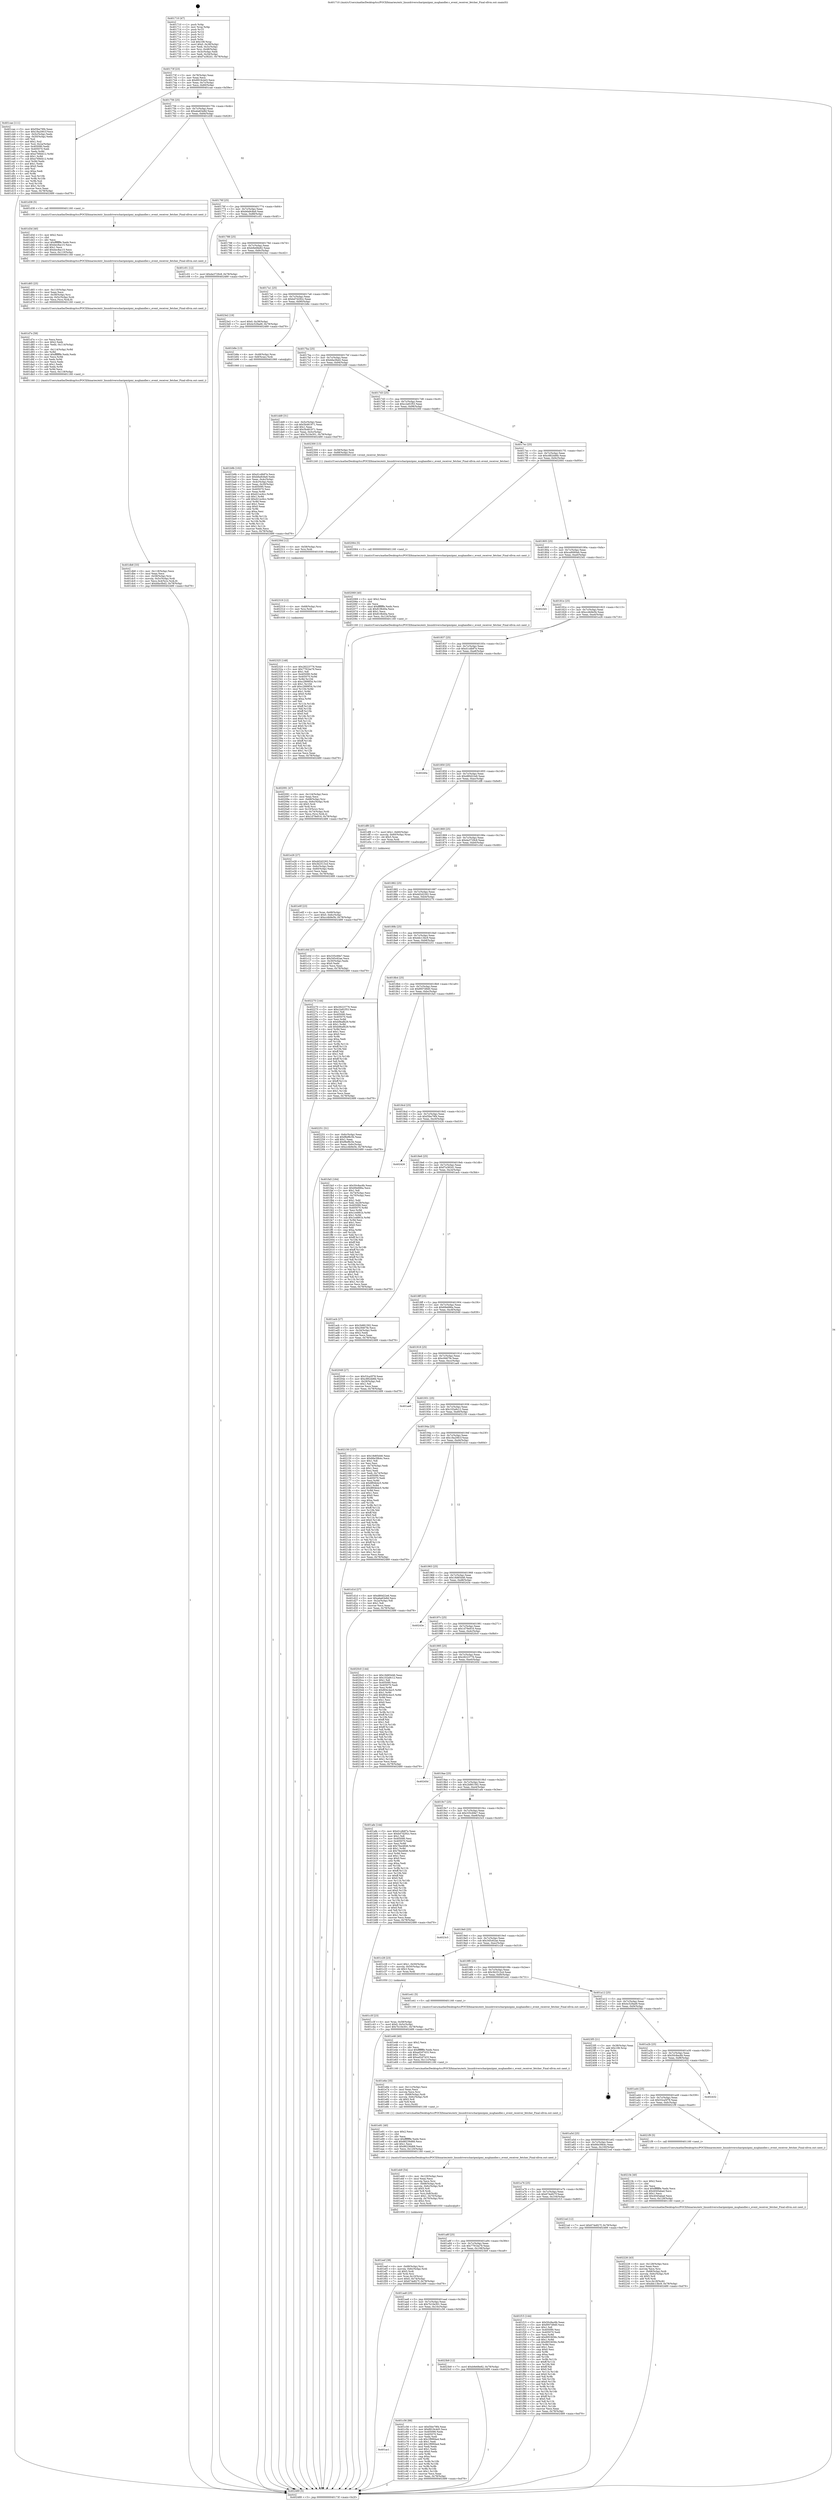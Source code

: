 digraph "0x401710" {
  label = "0x401710 (/mnt/c/Users/mathe/Desktop/tcc/POCII/binaries/extr_linuxdriverscharipmiipmi_msghandler.c_event_receiver_fetcher_Final-ollvm.out::main(0))"
  labelloc = "t"
  node[shape=record]

  Entry [label="",width=0.3,height=0.3,shape=circle,fillcolor=black,style=filled]
  "0x40173f" [label="{
     0x40173f [23]\l
     | [instrs]\l
     &nbsp;&nbsp;0x40173f \<+3\>: mov -0x78(%rbp),%eax\l
     &nbsp;&nbsp;0x401742 \<+2\>: mov %eax,%ecx\l
     &nbsp;&nbsp;0x401744 \<+6\>: sub $0x8919c4d3,%ecx\l
     &nbsp;&nbsp;0x40174a \<+3\>: mov %eax,-0x7c(%rbp)\l
     &nbsp;&nbsp;0x40174d \<+3\>: mov %ecx,-0x80(%rbp)\l
     &nbsp;&nbsp;0x401750 \<+6\>: je 0000000000401cae \<main+0x59e\>\l
  }"]
  "0x401cae" [label="{
     0x401cae [111]\l
     | [instrs]\l
     &nbsp;&nbsp;0x401cae \<+5\>: mov $0xf3be79f4,%eax\l
     &nbsp;&nbsp;0x401cb3 \<+5\>: mov $0x18a2061f,%ecx\l
     &nbsp;&nbsp;0x401cb8 \<+3\>: mov -0x5c(%rbp),%edx\l
     &nbsp;&nbsp;0x401cbb \<+3\>: cmp -0x50(%rbp),%edx\l
     &nbsp;&nbsp;0x401cbe \<+4\>: setl %sil\l
     &nbsp;&nbsp;0x401cc2 \<+4\>: and $0x1,%sil\l
     &nbsp;&nbsp;0x401cc6 \<+4\>: mov %sil,-0x2a(%rbp)\l
     &nbsp;&nbsp;0x401cca \<+7\>: mov 0x405090,%edx\l
     &nbsp;&nbsp;0x401cd1 \<+7\>: mov 0x405070,%edi\l
     &nbsp;&nbsp;0x401cd8 \<+3\>: mov %edx,%r8d\l
     &nbsp;&nbsp;0x401cdb \<+7\>: add $0xe769d412,%r8d\l
     &nbsp;&nbsp;0x401ce2 \<+4\>: sub $0x1,%r8d\l
     &nbsp;&nbsp;0x401ce6 \<+7\>: sub $0xe769d412,%r8d\l
     &nbsp;&nbsp;0x401ced \<+4\>: imul %r8d,%edx\l
     &nbsp;&nbsp;0x401cf1 \<+3\>: and $0x1,%edx\l
     &nbsp;&nbsp;0x401cf4 \<+3\>: cmp $0x0,%edx\l
     &nbsp;&nbsp;0x401cf7 \<+4\>: sete %sil\l
     &nbsp;&nbsp;0x401cfb \<+3\>: cmp $0xa,%edi\l
     &nbsp;&nbsp;0x401cfe \<+4\>: setl %r9b\l
     &nbsp;&nbsp;0x401d02 \<+3\>: mov %sil,%r10b\l
     &nbsp;&nbsp;0x401d05 \<+3\>: and %r9b,%r10b\l
     &nbsp;&nbsp;0x401d08 \<+3\>: xor %r9b,%sil\l
     &nbsp;&nbsp;0x401d0b \<+3\>: or %sil,%r10b\l
     &nbsp;&nbsp;0x401d0e \<+4\>: test $0x1,%r10b\l
     &nbsp;&nbsp;0x401d12 \<+3\>: cmovne %ecx,%eax\l
     &nbsp;&nbsp;0x401d15 \<+3\>: mov %eax,-0x78(%rbp)\l
     &nbsp;&nbsp;0x401d18 \<+5\>: jmp 0000000000402489 \<main+0xd79\>\l
  }"]
  "0x401756" [label="{
     0x401756 [25]\l
     | [instrs]\l
     &nbsp;&nbsp;0x401756 \<+5\>: jmp 000000000040175b \<main+0x4b\>\l
     &nbsp;&nbsp;0x40175b \<+3\>: mov -0x7c(%rbp),%eax\l
     &nbsp;&nbsp;0x40175e \<+5\>: sub $0xaba63e8d,%eax\l
     &nbsp;&nbsp;0x401763 \<+6\>: mov %eax,-0x84(%rbp)\l
     &nbsp;&nbsp;0x401769 \<+6\>: je 0000000000401d38 \<main+0x628\>\l
  }"]
  Exit [label="",width=0.3,height=0.3,shape=circle,fillcolor=black,style=filled,peripheries=2]
  "0x401d38" [label="{
     0x401d38 [5]\l
     | [instrs]\l
     &nbsp;&nbsp;0x401d38 \<+5\>: call 0000000000401160 \<next_i\>\l
     | [calls]\l
     &nbsp;&nbsp;0x401160 \{1\} (/mnt/c/Users/mathe/Desktop/tcc/POCII/binaries/extr_linuxdriverscharipmiipmi_msghandler.c_event_receiver_fetcher_Final-ollvm.out::next_i)\l
  }"]
  "0x40176f" [label="{
     0x40176f [25]\l
     | [instrs]\l
     &nbsp;&nbsp;0x40176f \<+5\>: jmp 0000000000401774 \<main+0x64\>\l
     &nbsp;&nbsp;0x401774 \<+3\>: mov -0x7c(%rbp),%eax\l
     &nbsp;&nbsp;0x401777 \<+5\>: sub $0xb6a9c8a9,%eax\l
     &nbsp;&nbsp;0x40177c \<+6\>: mov %eax,-0x88(%rbp)\l
     &nbsp;&nbsp;0x401782 \<+6\>: je 0000000000401c01 \<main+0x4f1\>\l
  }"]
  "0x402325" [label="{
     0x402325 [148]\l
     | [instrs]\l
     &nbsp;&nbsp;0x402325 \<+5\>: mov $0x28223776,%eax\l
     &nbsp;&nbsp;0x40232a \<+5\>: mov $0x7791ba79,%ecx\l
     &nbsp;&nbsp;0x40232f \<+2\>: mov $0x1,%dl\l
     &nbsp;&nbsp;0x402331 \<+8\>: mov 0x405090,%r8d\l
     &nbsp;&nbsp;0x402339 \<+8\>: mov 0x405070,%r9d\l
     &nbsp;&nbsp;0x402341 \<+3\>: mov %r8d,%r10d\l
     &nbsp;&nbsp;0x402344 \<+7\>: sub $0xc2899f34,%r10d\l
     &nbsp;&nbsp;0x40234b \<+4\>: sub $0x1,%r10d\l
     &nbsp;&nbsp;0x40234f \<+7\>: add $0xc2899f34,%r10d\l
     &nbsp;&nbsp;0x402356 \<+4\>: imul %r10d,%r8d\l
     &nbsp;&nbsp;0x40235a \<+4\>: and $0x1,%r8d\l
     &nbsp;&nbsp;0x40235e \<+4\>: cmp $0x0,%r8d\l
     &nbsp;&nbsp;0x402362 \<+4\>: sete %r11b\l
     &nbsp;&nbsp;0x402366 \<+4\>: cmp $0xa,%r9d\l
     &nbsp;&nbsp;0x40236a \<+3\>: setl %bl\l
     &nbsp;&nbsp;0x40236d \<+3\>: mov %r11b,%r14b\l
     &nbsp;&nbsp;0x402370 \<+4\>: xor $0xff,%r14b\l
     &nbsp;&nbsp;0x402374 \<+3\>: mov %bl,%r15b\l
     &nbsp;&nbsp;0x402377 \<+4\>: xor $0xff,%r15b\l
     &nbsp;&nbsp;0x40237b \<+3\>: xor $0x0,%dl\l
     &nbsp;&nbsp;0x40237e \<+3\>: mov %r14b,%r12b\l
     &nbsp;&nbsp;0x402381 \<+4\>: and $0x0,%r12b\l
     &nbsp;&nbsp;0x402385 \<+3\>: and %dl,%r11b\l
     &nbsp;&nbsp;0x402388 \<+3\>: mov %r15b,%r13b\l
     &nbsp;&nbsp;0x40238b \<+4\>: and $0x0,%r13b\l
     &nbsp;&nbsp;0x40238f \<+2\>: and %dl,%bl\l
     &nbsp;&nbsp;0x402391 \<+3\>: or %r11b,%r12b\l
     &nbsp;&nbsp;0x402394 \<+3\>: or %bl,%r13b\l
     &nbsp;&nbsp;0x402397 \<+3\>: xor %r13b,%r12b\l
     &nbsp;&nbsp;0x40239a \<+3\>: or %r15b,%r14b\l
     &nbsp;&nbsp;0x40239d \<+4\>: xor $0xff,%r14b\l
     &nbsp;&nbsp;0x4023a1 \<+3\>: or $0x0,%dl\l
     &nbsp;&nbsp;0x4023a4 \<+3\>: and %dl,%r14b\l
     &nbsp;&nbsp;0x4023a7 \<+3\>: or %r14b,%r12b\l
     &nbsp;&nbsp;0x4023aa \<+4\>: test $0x1,%r12b\l
     &nbsp;&nbsp;0x4023ae \<+3\>: cmovne %ecx,%eax\l
     &nbsp;&nbsp;0x4023b1 \<+3\>: mov %eax,-0x78(%rbp)\l
     &nbsp;&nbsp;0x4023b4 \<+5\>: jmp 0000000000402489 \<main+0xd79\>\l
  }"]
  "0x401c01" [label="{
     0x401c01 [12]\l
     | [instrs]\l
     &nbsp;&nbsp;0x401c01 \<+7\>: movl $0xda3729c8,-0x78(%rbp)\l
     &nbsp;&nbsp;0x401c08 \<+5\>: jmp 0000000000402489 \<main+0xd79\>\l
  }"]
  "0x401788" [label="{
     0x401788 [25]\l
     | [instrs]\l
     &nbsp;&nbsp;0x401788 \<+5\>: jmp 000000000040178d \<main+0x7d\>\l
     &nbsp;&nbsp;0x40178d \<+3\>: mov -0x7c(%rbp),%eax\l
     &nbsp;&nbsp;0x401790 \<+5\>: sub $0xb9e68e82,%eax\l
     &nbsp;&nbsp;0x401795 \<+6\>: mov %eax,-0x8c(%rbp)\l
     &nbsp;&nbsp;0x40179b \<+6\>: je 00000000004023e2 \<main+0xcd2\>\l
  }"]
  "0x402319" [label="{
     0x402319 [12]\l
     | [instrs]\l
     &nbsp;&nbsp;0x402319 \<+4\>: mov -0x68(%rbp),%rsi\l
     &nbsp;&nbsp;0x40231d \<+3\>: mov %rsi,%rdi\l
     &nbsp;&nbsp;0x402320 \<+5\>: call 0000000000401030 \<free@plt\>\l
     | [calls]\l
     &nbsp;&nbsp;0x401030 \{1\} (unknown)\l
  }"]
  "0x4023e2" [label="{
     0x4023e2 [19]\l
     | [instrs]\l
     &nbsp;&nbsp;0x4023e2 \<+7\>: movl $0x0,-0x38(%rbp)\l
     &nbsp;&nbsp;0x4023e9 \<+7\>: movl $0x4c529ad9,-0x78(%rbp)\l
     &nbsp;&nbsp;0x4023f0 \<+5\>: jmp 0000000000402489 \<main+0xd79\>\l
  }"]
  "0x4017a1" [label="{
     0x4017a1 [25]\l
     | [instrs]\l
     &nbsp;&nbsp;0x4017a1 \<+5\>: jmp 00000000004017a6 \<main+0x96\>\l
     &nbsp;&nbsp;0x4017a6 \<+3\>: mov -0x7c(%rbp),%eax\l
     &nbsp;&nbsp;0x4017a9 \<+5\>: sub $0xbd7d292c,%eax\l
     &nbsp;&nbsp;0x4017ae \<+6\>: mov %eax,-0x90(%rbp)\l
     &nbsp;&nbsp;0x4017b4 \<+6\>: je 0000000000401b8e \<main+0x47e\>\l
  }"]
  "0x40230d" [label="{
     0x40230d [12]\l
     | [instrs]\l
     &nbsp;&nbsp;0x40230d \<+4\>: mov -0x58(%rbp),%rsi\l
     &nbsp;&nbsp;0x402311 \<+3\>: mov %rsi,%rdi\l
     &nbsp;&nbsp;0x402314 \<+5\>: call 0000000000401030 \<free@plt\>\l
     | [calls]\l
     &nbsp;&nbsp;0x401030 \{1\} (unknown)\l
  }"]
  "0x401b8e" [label="{
     0x401b8e [13]\l
     | [instrs]\l
     &nbsp;&nbsp;0x401b8e \<+4\>: mov -0x48(%rbp),%rax\l
     &nbsp;&nbsp;0x401b92 \<+4\>: mov 0x8(%rax),%rdi\l
     &nbsp;&nbsp;0x401b96 \<+5\>: call 0000000000401060 \<atoi@plt\>\l
     | [calls]\l
     &nbsp;&nbsp;0x401060 \{1\} (unknown)\l
  }"]
  "0x4017ba" [label="{
     0x4017ba [25]\l
     | [instrs]\l
     &nbsp;&nbsp;0x4017ba \<+5\>: jmp 00000000004017bf \<main+0xaf\>\l
     &nbsp;&nbsp;0x4017bf \<+3\>: mov -0x7c(%rbp),%eax\l
     &nbsp;&nbsp;0x4017c2 \<+5\>: sub $0xbfac0bd2,%eax\l
     &nbsp;&nbsp;0x4017c7 \<+6\>: mov %eax,-0x94(%rbp)\l
     &nbsp;&nbsp;0x4017cd \<+6\>: je 0000000000401dd9 \<main+0x6c9\>\l
  }"]
  "0x402226" [label="{
     0x402226 [43]\l
     | [instrs]\l
     &nbsp;&nbsp;0x402226 \<+6\>: mov -0x128(%rbp),%ecx\l
     &nbsp;&nbsp;0x40222c \<+3\>: imul %eax,%ecx\l
     &nbsp;&nbsp;0x40222f \<+3\>: movslq %ecx,%rsi\l
     &nbsp;&nbsp;0x402232 \<+4\>: mov -0x68(%rbp),%rdi\l
     &nbsp;&nbsp;0x402236 \<+4\>: movslq -0x6c(%rbp),%r8\l
     &nbsp;&nbsp;0x40223a \<+4\>: shl $0x5,%r8\l
     &nbsp;&nbsp;0x40223e \<+3\>: add %r8,%rdi\l
     &nbsp;&nbsp;0x402241 \<+4\>: mov %rsi,0x18(%rdi)\l
     &nbsp;&nbsp;0x402245 \<+7\>: movl $0xddc13bc9,-0x78(%rbp)\l
     &nbsp;&nbsp;0x40224c \<+5\>: jmp 0000000000402489 \<main+0xd79\>\l
  }"]
  "0x401dd9" [label="{
     0x401dd9 [31]\l
     | [instrs]\l
     &nbsp;&nbsp;0x401dd9 \<+3\>: mov -0x5c(%rbp),%eax\l
     &nbsp;&nbsp;0x401ddc \<+5\>: sub $0x5b481971,%eax\l
     &nbsp;&nbsp;0x401de1 \<+3\>: add $0x1,%eax\l
     &nbsp;&nbsp;0x401de4 \<+5\>: add $0x5b481971,%eax\l
     &nbsp;&nbsp;0x401de9 \<+3\>: mov %eax,-0x5c(%rbp)\l
     &nbsp;&nbsp;0x401dec \<+7\>: movl $0x7b10e301,-0x78(%rbp)\l
     &nbsp;&nbsp;0x401df3 \<+5\>: jmp 0000000000402489 \<main+0xd79\>\l
  }"]
  "0x4017d3" [label="{
     0x4017d3 [25]\l
     | [instrs]\l
     &nbsp;&nbsp;0x4017d3 \<+5\>: jmp 00000000004017d8 \<main+0xc8\>\l
     &nbsp;&nbsp;0x4017d8 \<+3\>: mov -0x7c(%rbp),%eax\l
     &nbsp;&nbsp;0x4017db \<+5\>: sub $0xc2a91f53,%eax\l
     &nbsp;&nbsp;0x4017e0 \<+6\>: mov %eax,-0x98(%rbp)\l
     &nbsp;&nbsp;0x4017e6 \<+6\>: je 0000000000402300 \<main+0xbf0\>\l
  }"]
  "0x4021fe" [label="{
     0x4021fe [40]\l
     | [instrs]\l
     &nbsp;&nbsp;0x4021fe \<+5\>: mov $0x2,%ecx\l
     &nbsp;&nbsp;0x402203 \<+1\>: cltd\l
     &nbsp;&nbsp;0x402204 \<+2\>: idiv %ecx\l
     &nbsp;&nbsp;0x402206 \<+6\>: imul $0xfffffffe,%edx,%ecx\l
     &nbsp;&nbsp;0x40220c \<+6\>: sub $0x4045abad,%ecx\l
     &nbsp;&nbsp;0x402212 \<+3\>: add $0x1,%ecx\l
     &nbsp;&nbsp;0x402215 \<+6\>: add $0x4045abad,%ecx\l
     &nbsp;&nbsp;0x40221b \<+6\>: mov %ecx,-0x128(%rbp)\l
     &nbsp;&nbsp;0x402221 \<+5\>: call 0000000000401160 \<next_i\>\l
     | [calls]\l
     &nbsp;&nbsp;0x401160 \{1\} (/mnt/c/Users/mathe/Desktop/tcc/POCII/binaries/extr_linuxdriverscharipmiipmi_msghandler.c_event_receiver_fetcher_Final-ollvm.out::next_i)\l
  }"]
  "0x402300" [label="{
     0x402300 [13]\l
     | [instrs]\l
     &nbsp;&nbsp;0x402300 \<+4\>: mov -0x58(%rbp),%rdi\l
     &nbsp;&nbsp;0x402304 \<+4\>: mov -0x68(%rbp),%rsi\l
     &nbsp;&nbsp;0x402308 \<+5\>: call 0000000000401240 \<event_receiver_fetcher\>\l
     | [calls]\l
     &nbsp;&nbsp;0x401240 \{1\} (/mnt/c/Users/mathe/Desktop/tcc/POCII/binaries/extr_linuxdriverscharipmiipmi_msghandler.c_event_receiver_fetcher_Final-ollvm.out::event_receiver_fetcher)\l
  }"]
  "0x4017ec" [label="{
     0x4017ec [25]\l
     | [instrs]\l
     &nbsp;&nbsp;0x4017ec \<+5\>: jmp 00000000004017f1 \<main+0xe1\>\l
     &nbsp;&nbsp;0x4017f1 \<+3\>: mov -0x7c(%rbp),%eax\l
     &nbsp;&nbsp;0x4017f4 \<+5\>: sub $0xc882dd6b,%eax\l
     &nbsp;&nbsp;0x4017f9 \<+6\>: mov %eax,-0x9c(%rbp)\l
     &nbsp;&nbsp;0x4017ff \<+6\>: je 0000000000402064 \<main+0x954\>\l
  }"]
  "0x402091" [label="{
     0x402091 [47]\l
     | [instrs]\l
     &nbsp;&nbsp;0x402091 \<+6\>: mov -0x124(%rbp),%ecx\l
     &nbsp;&nbsp;0x402097 \<+3\>: imul %eax,%ecx\l
     &nbsp;&nbsp;0x40209a \<+4\>: mov -0x68(%rbp),%rsi\l
     &nbsp;&nbsp;0x40209e \<+4\>: movslq -0x6c(%rbp),%rdi\l
     &nbsp;&nbsp;0x4020a2 \<+4\>: shl $0x5,%rdi\l
     &nbsp;&nbsp;0x4020a6 \<+3\>: add %rdi,%rsi\l
     &nbsp;&nbsp;0x4020a9 \<+4\>: mov 0x10(%rsi),%rsi\l
     &nbsp;&nbsp;0x4020ad \<+4\>: movslq -0x74(%rbp),%rdi\l
     &nbsp;&nbsp;0x4020b1 \<+3\>: mov %ecx,(%rsi,%rdi,4)\l
     &nbsp;&nbsp;0x4020b4 \<+7\>: movl $0x1d79e916,-0x78(%rbp)\l
     &nbsp;&nbsp;0x4020bb \<+5\>: jmp 0000000000402489 \<main+0xd79\>\l
  }"]
  "0x402064" [label="{
     0x402064 [5]\l
     | [instrs]\l
     &nbsp;&nbsp;0x402064 \<+5\>: call 0000000000401160 \<next_i\>\l
     | [calls]\l
     &nbsp;&nbsp;0x401160 \{1\} (/mnt/c/Users/mathe/Desktop/tcc/POCII/binaries/extr_linuxdriverscharipmiipmi_msghandler.c_event_receiver_fetcher_Final-ollvm.out::next_i)\l
  }"]
  "0x401805" [label="{
     0x401805 [25]\l
     | [instrs]\l
     &nbsp;&nbsp;0x401805 \<+5\>: jmp 000000000040180a \<main+0xfa\>\l
     &nbsp;&nbsp;0x40180a \<+3\>: mov -0x7c(%rbp),%eax\l
     &nbsp;&nbsp;0x40180d \<+5\>: sub $0xca9060eb,%eax\l
     &nbsp;&nbsp;0x401812 \<+6\>: mov %eax,-0xa0(%rbp)\l
     &nbsp;&nbsp;0x401818 \<+6\>: je 00000000004023d1 \<main+0xcc1\>\l
  }"]
  "0x402069" [label="{
     0x402069 [40]\l
     | [instrs]\l
     &nbsp;&nbsp;0x402069 \<+5\>: mov $0x2,%ecx\l
     &nbsp;&nbsp;0x40206e \<+1\>: cltd\l
     &nbsp;&nbsp;0x40206f \<+2\>: idiv %ecx\l
     &nbsp;&nbsp;0x402071 \<+6\>: imul $0xfffffffe,%edx,%ecx\l
     &nbsp;&nbsp;0x402077 \<+6\>: sub $0x819b40a,%ecx\l
     &nbsp;&nbsp;0x40207d \<+3\>: add $0x1,%ecx\l
     &nbsp;&nbsp;0x402080 \<+6\>: add $0x819b40a,%ecx\l
     &nbsp;&nbsp;0x402086 \<+6\>: mov %ecx,-0x124(%rbp)\l
     &nbsp;&nbsp;0x40208c \<+5\>: call 0000000000401160 \<next_i\>\l
     | [calls]\l
     &nbsp;&nbsp;0x401160 \{1\} (/mnt/c/Users/mathe/Desktop/tcc/POCII/binaries/extr_linuxdriverscharipmiipmi_msghandler.c_event_receiver_fetcher_Final-ollvm.out::next_i)\l
  }"]
  "0x4023d1" [label="{
     0x4023d1\l
  }", style=dashed]
  "0x40181e" [label="{
     0x40181e [25]\l
     | [instrs]\l
     &nbsp;&nbsp;0x40181e \<+5\>: jmp 0000000000401823 \<main+0x113\>\l
     &nbsp;&nbsp;0x401823 \<+3\>: mov -0x7c(%rbp),%eax\l
     &nbsp;&nbsp;0x401826 \<+5\>: sub $0xcc4b9e5b,%eax\l
     &nbsp;&nbsp;0x40182b \<+6\>: mov %eax,-0xa4(%rbp)\l
     &nbsp;&nbsp;0x401831 \<+6\>: je 0000000000401e26 \<main+0x716\>\l
  }"]
  "0x401eef" [label="{
     0x401eef [38]\l
     | [instrs]\l
     &nbsp;&nbsp;0x401eef \<+4\>: mov -0x68(%rbp),%rsi\l
     &nbsp;&nbsp;0x401ef3 \<+4\>: movslq -0x6c(%rbp),%rdi\l
     &nbsp;&nbsp;0x401ef7 \<+4\>: shl $0x5,%rdi\l
     &nbsp;&nbsp;0x401efb \<+3\>: add %rdi,%rsi\l
     &nbsp;&nbsp;0x401efe \<+4\>: mov %rax,0x10(%rsi)\l
     &nbsp;&nbsp;0x401f02 \<+7\>: movl $0x0,-0x74(%rbp)\l
     &nbsp;&nbsp;0x401f09 \<+7\>: movl $0x674e827f,-0x78(%rbp)\l
     &nbsp;&nbsp;0x401f10 \<+5\>: jmp 0000000000402489 \<main+0xd79\>\l
  }"]
  "0x401e26" [label="{
     0x401e26 [27]\l
     | [instrs]\l
     &nbsp;&nbsp;0x401e26 \<+5\>: mov $0xdd2d2262,%eax\l
     &nbsp;&nbsp;0x401e2b \<+5\>: mov $0x3b2513cd,%ecx\l
     &nbsp;&nbsp;0x401e30 \<+3\>: mov -0x6c(%rbp),%edx\l
     &nbsp;&nbsp;0x401e33 \<+3\>: cmp -0x60(%rbp),%edx\l
     &nbsp;&nbsp;0x401e36 \<+3\>: cmovl %ecx,%eax\l
     &nbsp;&nbsp;0x401e39 \<+3\>: mov %eax,-0x78(%rbp)\l
     &nbsp;&nbsp;0x401e3c \<+5\>: jmp 0000000000402489 \<main+0xd79\>\l
  }"]
  "0x401837" [label="{
     0x401837 [25]\l
     | [instrs]\l
     &nbsp;&nbsp;0x401837 \<+5\>: jmp 000000000040183c \<main+0x12c\>\l
     &nbsp;&nbsp;0x40183c \<+3\>: mov -0x7c(%rbp),%eax\l
     &nbsp;&nbsp;0x40183f \<+5\>: sub $0xd1cdb87e,%eax\l
     &nbsp;&nbsp;0x401844 \<+6\>: mov %eax,-0xa8(%rbp)\l
     &nbsp;&nbsp;0x40184a \<+6\>: je 000000000040240a \<main+0xcfa\>\l
  }"]
  "0x401eb9" [label="{
     0x401eb9 [54]\l
     | [instrs]\l
     &nbsp;&nbsp;0x401eb9 \<+6\>: mov -0x120(%rbp),%ecx\l
     &nbsp;&nbsp;0x401ebf \<+3\>: imul %eax,%ecx\l
     &nbsp;&nbsp;0x401ec2 \<+3\>: movslq %ecx,%rsi\l
     &nbsp;&nbsp;0x401ec5 \<+4\>: mov -0x68(%rbp),%rdi\l
     &nbsp;&nbsp;0x401ec9 \<+4\>: movslq -0x6c(%rbp),%r8\l
     &nbsp;&nbsp;0x401ecd \<+4\>: shl $0x5,%r8\l
     &nbsp;&nbsp;0x401ed1 \<+3\>: add %r8,%rdi\l
     &nbsp;&nbsp;0x401ed4 \<+4\>: mov %rsi,0x8(%rdi)\l
     &nbsp;&nbsp;0x401ed8 \<+7\>: movl $0x1,-0x70(%rbp)\l
     &nbsp;&nbsp;0x401edf \<+4\>: movslq -0x70(%rbp),%rsi\l
     &nbsp;&nbsp;0x401ee3 \<+4\>: shl $0x2,%rsi\l
     &nbsp;&nbsp;0x401ee7 \<+3\>: mov %rsi,%rdi\l
     &nbsp;&nbsp;0x401eea \<+5\>: call 0000000000401050 \<malloc@plt\>\l
     | [calls]\l
     &nbsp;&nbsp;0x401050 \{1\} (unknown)\l
  }"]
  "0x40240a" [label="{
     0x40240a\l
  }", style=dashed]
  "0x401850" [label="{
     0x401850 [25]\l
     | [instrs]\l
     &nbsp;&nbsp;0x401850 \<+5\>: jmp 0000000000401855 \<main+0x145\>\l
     &nbsp;&nbsp;0x401855 \<+3\>: mov -0x7c(%rbp),%eax\l
     &nbsp;&nbsp;0x401858 \<+5\>: sub $0xd80d22e6,%eax\l
     &nbsp;&nbsp;0x40185d \<+6\>: mov %eax,-0xac(%rbp)\l
     &nbsp;&nbsp;0x401863 \<+6\>: je 0000000000401df8 \<main+0x6e8\>\l
  }"]
  "0x401e91" [label="{
     0x401e91 [40]\l
     | [instrs]\l
     &nbsp;&nbsp;0x401e91 \<+5\>: mov $0x2,%ecx\l
     &nbsp;&nbsp;0x401e96 \<+1\>: cltd\l
     &nbsp;&nbsp;0x401e97 \<+2\>: idiv %ecx\l
     &nbsp;&nbsp;0x401e99 \<+6\>: imul $0xfffffffe,%edx,%ecx\l
     &nbsp;&nbsp;0x401e9f \<+6\>: add $0x86236d68,%ecx\l
     &nbsp;&nbsp;0x401ea5 \<+3\>: add $0x1,%ecx\l
     &nbsp;&nbsp;0x401ea8 \<+6\>: sub $0x86236d68,%ecx\l
     &nbsp;&nbsp;0x401eae \<+6\>: mov %ecx,-0x120(%rbp)\l
     &nbsp;&nbsp;0x401eb4 \<+5\>: call 0000000000401160 \<next_i\>\l
     | [calls]\l
     &nbsp;&nbsp;0x401160 \{1\} (/mnt/c/Users/mathe/Desktop/tcc/POCII/binaries/extr_linuxdriverscharipmiipmi_msghandler.c_event_receiver_fetcher_Final-ollvm.out::next_i)\l
  }"]
  "0x401df8" [label="{
     0x401df8 [23]\l
     | [instrs]\l
     &nbsp;&nbsp;0x401df8 \<+7\>: movl $0x1,-0x60(%rbp)\l
     &nbsp;&nbsp;0x401dff \<+4\>: movslq -0x60(%rbp),%rax\l
     &nbsp;&nbsp;0x401e03 \<+4\>: shl $0x5,%rax\l
     &nbsp;&nbsp;0x401e07 \<+3\>: mov %rax,%rdi\l
     &nbsp;&nbsp;0x401e0a \<+5\>: call 0000000000401050 \<malloc@plt\>\l
     | [calls]\l
     &nbsp;&nbsp;0x401050 \{1\} (unknown)\l
  }"]
  "0x401869" [label="{
     0x401869 [25]\l
     | [instrs]\l
     &nbsp;&nbsp;0x401869 \<+5\>: jmp 000000000040186e \<main+0x15e\>\l
     &nbsp;&nbsp;0x40186e \<+3\>: mov -0x7c(%rbp),%eax\l
     &nbsp;&nbsp;0x401871 \<+5\>: sub $0xda3729c8,%eax\l
     &nbsp;&nbsp;0x401876 \<+6\>: mov %eax,-0xb0(%rbp)\l
     &nbsp;&nbsp;0x40187c \<+6\>: je 0000000000401c0d \<main+0x4fd\>\l
  }"]
  "0x401e6e" [label="{
     0x401e6e [35]\l
     | [instrs]\l
     &nbsp;&nbsp;0x401e6e \<+6\>: mov -0x11c(%rbp),%ecx\l
     &nbsp;&nbsp;0x401e74 \<+3\>: imul %eax,%ecx\l
     &nbsp;&nbsp;0x401e77 \<+3\>: movslq %ecx,%rsi\l
     &nbsp;&nbsp;0x401e7a \<+4\>: mov -0x68(%rbp),%rdi\l
     &nbsp;&nbsp;0x401e7e \<+4\>: movslq -0x6c(%rbp),%r8\l
     &nbsp;&nbsp;0x401e82 \<+4\>: shl $0x5,%r8\l
     &nbsp;&nbsp;0x401e86 \<+3\>: add %r8,%rdi\l
     &nbsp;&nbsp;0x401e89 \<+3\>: mov %rsi,(%rdi)\l
     &nbsp;&nbsp;0x401e8c \<+5\>: call 0000000000401160 \<next_i\>\l
     | [calls]\l
     &nbsp;&nbsp;0x401160 \{1\} (/mnt/c/Users/mathe/Desktop/tcc/POCII/binaries/extr_linuxdriverscharipmiipmi_msghandler.c_event_receiver_fetcher_Final-ollvm.out::next_i)\l
  }"]
  "0x401c0d" [label="{
     0x401c0d [27]\l
     | [instrs]\l
     &nbsp;&nbsp;0x401c0d \<+5\>: mov $0x335c69e7,%eax\l
     &nbsp;&nbsp;0x401c12 \<+5\>: mov $0x345c62ae,%ecx\l
     &nbsp;&nbsp;0x401c17 \<+3\>: mov -0x30(%rbp),%edx\l
     &nbsp;&nbsp;0x401c1a \<+3\>: cmp $0x0,%edx\l
     &nbsp;&nbsp;0x401c1d \<+3\>: cmove %ecx,%eax\l
     &nbsp;&nbsp;0x401c20 \<+3\>: mov %eax,-0x78(%rbp)\l
     &nbsp;&nbsp;0x401c23 \<+5\>: jmp 0000000000402489 \<main+0xd79\>\l
  }"]
  "0x401882" [label="{
     0x401882 [25]\l
     | [instrs]\l
     &nbsp;&nbsp;0x401882 \<+5\>: jmp 0000000000401887 \<main+0x177\>\l
     &nbsp;&nbsp;0x401887 \<+3\>: mov -0x7c(%rbp),%eax\l
     &nbsp;&nbsp;0x40188a \<+5\>: sub $0xdd2d2262,%eax\l
     &nbsp;&nbsp;0x40188f \<+6\>: mov %eax,-0xb4(%rbp)\l
     &nbsp;&nbsp;0x401895 \<+6\>: je 0000000000402270 \<main+0xb60\>\l
  }"]
  "0x401e46" [label="{
     0x401e46 [40]\l
     | [instrs]\l
     &nbsp;&nbsp;0x401e46 \<+5\>: mov $0x2,%ecx\l
     &nbsp;&nbsp;0x401e4b \<+1\>: cltd\l
     &nbsp;&nbsp;0x401e4c \<+2\>: idiv %ecx\l
     &nbsp;&nbsp;0x401e4e \<+6\>: imul $0xfffffffe,%edx,%ecx\l
     &nbsp;&nbsp;0x401e54 \<+6\>: sub $0xad2d7433,%ecx\l
     &nbsp;&nbsp;0x401e5a \<+3\>: add $0x1,%ecx\l
     &nbsp;&nbsp;0x401e5d \<+6\>: add $0xad2d7433,%ecx\l
     &nbsp;&nbsp;0x401e63 \<+6\>: mov %ecx,-0x11c(%rbp)\l
     &nbsp;&nbsp;0x401e69 \<+5\>: call 0000000000401160 \<next_i\>\l
     | [calls]\l
     &nbsp;&nbsp;0x401160 \{1\} (/mnt/c/Users/mathe/Desktop/tcc/POCII/binaries/extr_linuxdriverscharipmiipmi_msghandler.c_event_receiver_fetcher_Final-ollvm.out::next_i)\l
  }"]
  "0x402270" [label="{
     0x402270 [144]\l
     | [instrs]\l
     &nbsp;&nbsp;0x402270 \<+5\>: mov $0x28223776,%eax\l
     &nbsp;&nbsp;0x402275 \<+5\>: mov $0xc2a91f53,%ecx\l
     &nbsp;&nbsp;0x40227a \<+2\>: mov $0x1,%dl\l
     &nbsp;&nbsp;0x40227c \<+7\>: mov 0x405090,%esi\l
     &nbsp;&nbsp;0x402283 \<+7\>: mov 0x405070,%edi\l
     &nbsp;&nbsp;0x40228a \<+3\>: mov %esi,%r8d\l
     &nbsp;&nbsp;0x40228d \<+7\>: sub $0xb9bafb29,%r8d\l
     &nbsp;&nbsp;0x402294 \<+4\>: sub $0x1,%r8d\l
     &nbsp;&nbsp;0x402298 \<+7\>: add $0xb9bafb29,%r8d\l
     &nbsp;&nbsp;0x40229f \<+4\>: imul %r8d,%esi\l
     &nbsp;&nbsp;0x4022a3 \<+3\>: and $0x1,%esi\l
     &nbsp;&nbsp;0x4022a6 \<+3\>: cmp $0x0,%esi\l
     &nbsp;&nbsp;0x4022a9 \<+4\>: sete %r9b\l
     &nbsp;&nbsp;0x4022ad \<+3\>: cmp $0xa,%edi\l
     &nbsp;&nbsp;0x4022b0 \<+4\>: setl %r10b\l
     &nbsp;&nbsp;0x4022b4 \<+3\>: mov %r9b,%r11b\l
     &nbsp;&nbsp;0x4022b7 \<+4\>: xor $0xff,%r11b\l
     &nbsp;&nbsp;0x4022bb \<+3\>: mov %r10b,%bl\l
     &nbsp;&nbsp;0x4022be \<+3\>: xor $0xff,%bl\l
     &nbsp;&nbsp;0x4022c1 \<+3\>: xor $0x1,%dl\l
     &nbsp;&nbsp;0x4022c4 \<+3\>: mov %r11b,%r14b\l
     &nbsp;&nbsp;0x4022c7 \<+4\>: and $0xff,%r14b\l
     &nbsp;&nbsp;0x4022cb \<+3\>: and %dl,%r9b\l
     &nbsp;&nbsp;0x4022ce \<+3\>: mov %bl,%r15b\l
     &nbsp;&nbsp;0x4022d1 \<+4\>: and $0xff,%r15b\l
     &nbsp;&nbsp;0x4022d5 \<+3\>: and %dl,%r10b\l
     &nbsp;&nbsp;0x4022d8 \<+3\>: or %r9b,%r14b\l
     &nbsp;&nbsp;0x4022db \<+3\>: or %r10b,%r15b\l
     &nbsp;&nbsp;0x4022de \<+3\>: xor %r15b,%r14b\l
     &nbsp;&nbsp;0x4022e1 \<+3\>: or %bl,%r11b\l
     &nbsp;&nbsp;0x4022e4 \<+4\>: xor $0xff,%r11b\l
     &nbsp;&nbsp;0x4022e8 \<+3\>: or $0x1,%dl\l
     &nbsp;&nbsp;0x4022eb \<+3\>: and %dl,%r11b\l
     &nbsp;&nbsp;0x4022ee \<+3\>: or %r11b,%r14b\l
     &nbsp;&nbsp;0x4022f1 \<+4\>: test $0x1,%r14b\l
     &nbsp;&nbsp;0x4022f5 \<+3\>: cmovne %ecx,%eax\l
     &nbsp;&nbsp;0x4022f8 \<+3\>: mov %eax,-0x78(%rbp)\l
     &nbsp;&nbsp;0x4022fb \<+5\>: jmp 0000000000402489 \<main+0xd79\>\l
  }"]
  "0x40189b" [label="{
     0x40189b [25]\l
     | [instrs]\l
     &nbsp;&nbsp;0x40189b \<+5\>: jmp 00000000004018a0 \<main+0x190\>\l
     &nbsp;&nbsp;0x4018a0 \<+3\>: mov -0x7c(%rbp),%eax\l
     &nbsp;&nbsp;0x4018a3 \<+5\>: sub $0xddc13bc9,%eax\l
     &nbsp;&nbsp;0x4018a8 \<+6\>: mov %eax,-0xb8(%rbp)\l
     &nbsp;&nbsp;0x4018ae \<+6\>: je 0000000000402251 \<main+0xb41\>\l
  }"]
  "0x401e0f" [label="{
     0x401e0f [23]\l
     | [instrs]\l
     &nbsp;&nbsp;0x401e0f \<+4\>: mov %rax,-0x68(%rbp)\l
     &nbsp;&nbsp;0x401e13 \<+7\>: movl $0x0,-0x6c(%rbp)\l
     &nbsp;&nbsp;0x401e1a \<+7\>: movl $0xcc4b9e5b,-0x78(%rbp)\l
     &nbsp;&nbsp;0x401e21 \<+5\>: jmp 0000000000402489 \<main+0xd79\>\l
  }"]
  "0x402251" [label="{
     0x402251 [31]\l
     | [instrs]\l
     &nbsp;&nbsp;0x402251 \<+3\>: mov -0x6c(%rbp),%eax\l
     &nbsp;&nbsp;0x402254 \<+5\>: sub $0xf8ef8c5b,%eax\l
     &nbsp;&nbsp;0x402259 \<+3\>: add $0x1,%eax\l
     &nbsp;&nbsp;0x40225c \<+5\>: add $0xf8ef8c5b,%eax\l
     &nbsp;&nbsp;0x402261 \<+3\>: mov %eax,-0x6c(%rbp)\l
     &nbsp;&nbsp;0x402264 \<+7\>: movl $0xcc4b9e5b,-0x78(%rbp)\l
     &nbsp;&nbsp;0x40226b \<+5\>: jmp 0000000000402489 \<main+0xd79\>\l
  }"]
  "0x4018b4" [label="{
     0x4018b4 [25]\l
     | [instrs]\l
     &nbsp;&nbsp;0x4018b4 \<+5\>: jmp 00000000004018b9 \<main+0x1a9\>\l
     &nbsp;&nbsp;0x4018b9 \<+3\>: mov -0x7c(%rbp),%eax\l
     &nbsp;&nbsp;0x4018bc \<+5\>: sub $0xf007d9d0,%eax\l
     &nbsp;&nbsp;0x4018c1 \<+6\>: mov %eax,-0xbc(%rbp)\l
     &nbsp;&nbsp;0x4018c7 \<+6\>: je 0000000000401fa5 \<main+0x895\>\l
  }"]
  "0x401db8" [label="{
     0x401db8 [33]\l
     | [instrs]\l
     &nbsp;&nbsp;0x401db8 \<+6\>: mov -0x118(%rbp),%ecx\l
     &nbsp;&nbsp;0x401dbe \<+3\>: imul %eax,%ecx\l
     &nbsp;&nbsp;0x401dc1 \<+4\>: mov -0x58(%rbp),%rsi\l
     &nbsp;&nbsp;0x401dc5 \<+4\>: movslq -0x5c(%rbp),%rdi\l
     &nbsp;&nbsp;0x401dc9 \<+4\>: mov %ecx,0x4(%rsi,%rdi,8)\l
     &nbsp;&nbsp;0x401dcd \<+7\>: movl $0xbfac0bd2,-0x78(%rbp)\l
     &nbsp;&nbsp;0x401dd4 \<+5\>: jmp 0000000000402489 \<main+0xd79\>\l
  }"]
  "0x401fa5" [label="{
     0x401fa5 [164]\l
     | [instrs]\l
     &nbsp;&nbsp;0x401fa5 \<+5\>: mov $0x50c8ac6b,%eax\l
     &nbsp;&nbsp;0x401faa \<+5\>: mov $0x69e686a,%ecx\l
     &nbsp;&nbsp;0x401faf \<+2\>: mov $0x1,%dl\l
     &nbsp;&nbsp;0x401fb1 \<+3\>: mov -0x74(%rbp),%esi\l
     &nbsp;&nbsp;0x401fb4 \<+3\>: cmp -0x70(%rbp),%esi\l
     &nbsp;&nbsp;0x401fb7 \<+4\>: setl %dil\l
     &nbsp;&nbsp;0x401fbb \<+4\>: and $0x1,%dil\l
     &nbsp;&nbsp;0x401fbf \<+4\>: mov %dil,-0x29(%rbp)\l
     &nbsp;&nbsp;0x401fc3 \<+7\>: mov 0x405090,%esi\l
     &nbsp;&nbsp;0x401fca \<+8\>: mov 0x405070,%r8d\l
     &nbsp;&nbsp;0x401fd2 \<+3\>: mov %esi,%r9d\l
     &nbsp;&nbsp;0x401fd5 \<+7\>: add $0x1e4881b,%r9d\l
     &nbsp;&nbsp;0x401fdc \<+4\>: sub $0x1,%r9d\l
     &nbsp;&nbsp;0x401fe0 \<+7\>: sub $0x1e4881b,%r9d\l
     &nbsp;&nbsp;0x401fe7 \<+4\>: imul %r9d,%esi\l
     &nbsp;&nbsp;0x401feb \<+3\>: and $0x1,%esi\l
     &nbsp;&nbsp;0x401fee \<+3\>: cmp $0x0,%esi\l
     &nbsp;&nbsp;0x401ff1 \<+4\>: sete %dil\l
     &nbsp;&nbsp;0x401ff5 \<+4\>: cmp $0xa,%r8d\l
     &nbsp;&nbsp;0x401ff9 \<+4\>: setl %r10b\l
     &nbsp;&nbsp;0x401ffd \<+3\>: mov %dil,%r11b\l
     &nbsp;&nbsp;0x402000 \<+4\>: xor $0xff,%r11b\l
     &nbsp;&nbsp;0x402004 \<+3\>: mov %r10b,%bl\l
     &nbsp;&nbsp;0x402007 \<+3\>: xor $0xff,%bl\l
     &nbsp;&nbsp;0x40200a \<+3\>: xor $0x1,%dl\l
     &nbsp;&nbsp;0x40200d \<+3\>: mov %r11b,%r14b\l
     &nbsp;&nbsp;0x402010 \<+4\>: and $0xff,%r14b\l
     &nbsp;&nbsp;0x402014 \<+3\>: and %dl,%dil\l
     &nbsp;&nbsp;0x402017 \<+3\>: mov %bl,%r15b\l
     &nbsp;&nbsp;0x40201a \<+4\>: and $0xff,%r15b\l
     &nbsp;&nbsp;0x40201e \<+3\>: and %dl,%r10b\l
     &nbsp;&nbsp;0x402021 \<+3\>: or %dil,%r14b\l
     &nbsp;&nbsp;0x402024 \<+3\>: or %r10b,%r15b\l
     &nbsp;&nbsp;0x402027 \<+3\>: xor %r15b,%r14b\l
     &nbsp;&nbsp;0x40202a \<+3\>: or %bl,%r11b\l
     &nbsp;&nbsp;0x40202d \<+4\>: xor $0xff,%r11b\l
     &nbsp;&nbsp;0x402031 \<+3\>: or $0x1,%dl\l
     &nbsp;&nbsp;0x402034 \<+3\>: and %dl,%r11b\l
     &nbsp;&nbsp;0x402037 \<+3\>: or %r11b,%r14b\l
     &nbsp;&nbsp;0x40203a \<+4\>: test $0x1,%r14b\l
     &nbsp;&nbsp;0x40203e \<+3\>: cmovne %ecx,%eax\l
     &nbsp;&nbsp;0x402041 \<+3\>: mov %eax,-0x78(%rbp)\l
     &nbsp;&nbsp;0x402044 \<+5\>: jmp 0000000000402489 \<main+0xd79\>\l
  }"]
  "0x4018cd" [label="{
     0x4018cd [25]\l
     | [instrs]\l
     &nbsp;&nbsp;0x4018cd \<+5\>: jmp 00000000004018d2 \<main+0x1c2\>\l
     &nbsp;&nbsp;0x4018d2 \<+3\>: mov -0x7c(%rbp),%eax\l
     &nbsp;&nbsp;0x4018d5 \<+5\>: sub $0xf3be79f4,%eax\l
     &nbsp;&nbsp;0x4018da \<+6\>: mov %eax,-0xc0(%rbp)\l
     &nbsp;&nbsp;0x4018e0 \<+6\>: je 0000000000402426 \<main+0xd16\>\l
  }"]
  "0x401d7e" [label="{
     0x401d7e [58]\l
     | [instrs]\l
     &nbsp;&nbsp;0x401d7e \<+2\>: xor %ecx,%ecx\l
     &nbsp;&nbsp;0x401d80 \<+5\>: mov $0x2,%edx\l
     &nbsp;&nbsp;0x401d85 \<+6\>: mov %edx,-0x114(%rbp)\l
     &nbsp;&nbsp;0x401d8b \<+1\>: cltd\l
     &nbsp;&nbsp;0x401d8c \<+7\>: mov -0x114(%rbp),%r8d\l
     &nbsp;&nbsp;0x401d93 \<+3\>: idiv %r8d\l
     &nbsp;&nbsp;0x401d96 \<+6\>: imul $0xfffffffe,%edx,%edx\l
     &nbsp;&nbsp;0x401d9c \<+3\>: mov %ecx,%r9d\l
     &nbsp;&nbsp;0x401d9f \<+3\>: sub %edx,%r9d\l
     &nbsp;&nbsp;0x401da2 \<+2\>: mov %ecx,%edx\l
     &nbsp;&nbsp;0x401da4 \<+3\>: sub $0x1,%edx\l
     &nbsp;&nbsp;0x401da7 \<+3\>: add %edx,%r9d\l
     &nbsp;&nbsp;0x401daa \<+3\>: sub %r9d,%ecx\l
     &nbsp;&nbsp;0x401dad \<+6\>: mov %ecx,-0x118(%rbp)\l
     &nbsp;&nbsp;0x401db3 \<+5\>: call 0000000000401160 \<next_i\>\l
     | [calls]\l
     &nbsp;&nbsp;0x401160 \{1\} (/mnt/c/Users/mathe/Desktop/tcc/POCII/binaries/extr_linuxdriverscharipmiipmi_msghandler.c_event_receiver_fetcher_Final-ollvm.out::next_i)\l
  }"]
  "0x402426" [label="{
     0x402426\l
  }", style=dashed]
  "0x4018e6" [label="{
     0x4018e6 [25]\l
     | [instrs]\l
     &nbsp;&nbsp;0x4018e6 \<+5\>: jmp 00000000004018eb \<main+0x1db\>\l
     &nbsp;&nbsp;0x4018eb \<+3\>: mov -0x7c(%rbp),%eax\l
     &nbsp;&nbsp;0x4018ee \<+5\>: sub $0xf7a382d1,%eax\l
     &nbsp;&nbsp;0x4018f3 \<+6\>: mov %eax,-0xc4(%rbp)\l
     &nbsp;&nbsp;0x4018f9 \<+6\>: je 0000000000401acb \<main+0x3bb\>\l
  }"]
  "0x401d65" [label="{
     0x401d65 [25]\l
     | [instrs]\l
     &nbsp;&nbsp;0x401d65 \<+6\>: mov -0x110(%rbp),%ecx\l
     &nbsp;&nbsp;0x401d6b \<+3\>: imul %eax,%ecx\l
     &nbsp;&nbsp;0x401d6e \<+4\>: mov -0x58(%rbp),%rsi\l
     &nbsp;&nbsp;0x401d72 \<+4\>: movslq -0x5c(%rbp),%rdi\l
     &nbsp;&nbsp;0x401d76 \<+3\>: mov %ecx,(%rsi,%rdi,8)\l
     &nbsp;&nbsp;0x401d79 \<+5\>: call 0000000000401160 \<next_i\>\l
     | [calls]\l
     &nbsp;&nbsp;0x401160 \{1\} (/mnt/c/Users/mathe/Desktop/tcc/POCII/binaries/extr_linuxdriverscharipmiipmi_msghandler.c_event_receiver_fetcher_Final-ollvm.out::next_i)\l
  }"]
  "0x401acb" [label="{
     0x401acb [27]\l
     | [instrs]\l
     &nbsp;&nbsp;0x401acb \<+5\>: mov $0x2b881592,%eax\l
     &nbsp;&nbsp;0x401ad0 \<+5\>: mov $0xc9467fe,%ecx\l
     &nbsp;&nbsp;0x401ad5 \<+3\>: mov -0x34(%rbp),%edx\l
     &nbsp;&nbsp;0x401ad8 \<+3\>: cmp $0x2,%edx\l
     &nbsp;&nbsp;0x401adb \<+3\>: cmovne %ecx,%eax\l
     &nbsp;&nbsp;0x401ade \<+3\>: mov %eax,-0x78(%rbp)\l
     &nbsp;&nbsp;0x401ae1 \<+5\>: jmp 0000000000402489 \<main+0xd79\>\l
  }"]
  "0x4018ff" [label="{
     0x4018ff [25]\l
     | [instrs]\l
     &nbsp;&nbsp;0x4018ff \<+5\>: jmp 0000000000401904 \<main+0x1f4\>\l
     &nbsp;&nbsp;0x401904 \<+3\>: mov -0x7c(%rbp),%eax\l
     &nbsp;&nbsp;0x401907 \<+5\>: sub $0x69e686a,%eax\l
     &nbsp;&nbsp;0x40190c \<+6\>: mov %eax,-0xc8(%rbp)\l
     &nbsp;&nbsp;0x401912 \<+6\>: je 0000000000402049 \<main+0x939\>\l
  }"]
  "0x402489" [label="{
     0x402489 [5]\l
     | [instrs]\l
     &nbsp;&nbsp;0x402489 \<+5\>: jmp 000000000040173f \<main+0x2f\>\l
  }"]
  "0x401710" [label="{
     0x401710 [47]\l
     | [instrs]\l
     &nbsp;&nbsp;0x401710 \<+1\>: push %rbp\l
     &nbsp;&nbsp;0x401711 \<+3\>: mov %rsp,%rbp\l
     &nbsp;&nbsp;0x401714 \<+2\>: push %r15\l
     &nbsp;&nbsp;0x401716 \<+2\>: push %r14\l
     &nbsp;&nbsp;0x401718 \<+2\>: push %r13\l
     &nbsp;&nbsp;0x40171a \<+2\>: push %r12\l
     &nbsp;&nbsp;0x40171c \<+1\>: push %rbx\l
     &nbsp;&nbsp;0x40171d \<+7\>: sub $0x108,%rsp\l
     &nbsp;&nbsp;0x401724 \<+7\>: movl $0x0,-0x38(%rbp)\l
     &nbsp;&nbsp;0x40172b \<+3\>: mov %edi,-0x3c(%rbp)\l
     &nbsp;&nbsp;0x40172e \<+4\>: mov %rsi,-0x48(%rbp)\l
     &nbsp;&nbsp;0x401732 \<+3\>: mov -0x3c(%rbp),%edi\l
     &nbsp;&nbsp;0x401735 \<+3\>: mov %edi,-0x34(%rbp)\l
     &nbsp;&nbsp;0x401738 \<+7\>: movl $0xf7a382d1,-0x78(%rbp)\l
  }"]
  "0x401d3d" [label="{
     0x401d3d [40]\l
     | [instrs]\l
     &nbsp;&nbsp;0x401d3d \<+5\>: mov $0x2,%ecx\l
     &nbsp;&nbsp;0x401d42 \<+1\>: cltd\l
     &nbsp;&nbsp;0x401d43 \<+2\>: idiv %ecx\l
     &nbsp;&nbsp;0x401d45 \<+6\>: imul $0xfffffffe,%edx,%ecx\l
     &nbsp;&nbsp;0x401d4b \<+6\>: sub $0xbec8ac15,%ecx\l
     &nbsp;&nbsp;0x401d51 \<+3\>: add $0x1,%ecx\l
     &nbsp;&nbsp;0x401d54 \<+6\>: add $0xbec8ac15,%ecx\l
     &nbsp;&nbsp;0x401d5a \<+6\>: mov %ecx,-0x110(%rbp)\l
     &nbsp;&nbsp;0x401d60 \<+5\>: call 0000000000401160 \<next_i\>\l
     | [calls]\l
     &nbsp;&nbsp;0x401160 \{1\} (/mnt/c/Users/mathe/Desktop/tcc/POCII/binaries/extr_linuxdriverscharipmiipmi_msghandler.c_event_receiver_fetcher_Final-ollvm.out::next_i)\l
  }"]
  "0x402049" [label="{
     0x402049 [27]\l
     | [instrs]\l
     &nbsp;&nbsp;0x402049 \<+5\>: mov $0x53ca5f78,%eax\l
     &nbsp;&nbsp;0x40204e \<+5\>: mov $0xc882dd6b,%ecx\l
     &nbsp;&nbsp;0x402053 \<+3\>: mov -0x29(%rbp),%dl\l
     &nbsp;&nbsp;0x402056 \<+3\>: test $0x1,%dl\l
     &nbsp;&nbsp;0x402059 \<+3\>: cmovne %ecx,%eax\l
     &nbsp;&nbsp;0x40205c \<+3\>: mov %eax,-0x78(%rbp)\l
     &nbsp;&nbsp;0x40205f \<+5\>: jmp 0000000000402489 \<main+0xd79\>\l
  }"]
  "0x401918" [label="{
     0x401918 [25]\l
     | [instrs]\l
     &nbsp;&nbsp;0x401918 \<+5\>: jmp 000000000040191d \<main+0x20d\>\l
     &nbsp;&nbsp;0x40191d \<+3\>: mov -0x7c(%rbp),%eax\l
     &nbsp;&nbsp;0x401920 \<+5\>: sub $0xc9467fe,%eax\l
     &nbsp;&nbsp;0x401925 \<+6\>: mov %eax,-0xcc(%rbp)\l
     &nbsp;&nbsp;0x40192b \<+6\>: je 0000000000401ae6 \<main+0x3d6\>\l
  }"]
  "0x401ac1" [label="{
     0x401ac1\l
  }", style=dashed]
  "0x401ae6" [label="{
     0x401ae6\l
  }", style=dashed]
  "0x401931" [label="{
     0x401931 [25]\l
     | [instrs]\l
     &nbsp;&nbsp;0x401931 \<+5\>: jmp 0000000000401936 \<main+0x226\>\l
     &nbsp;&nbsp;0x401936 \<+3\>: mov -0x7c(%rbp),%eax\l
     &nbsp;&nbsp;0x401939 \<+5\>: sub $0x102a9c12,%eax\l
     &nbsp;&nbsp;0x40193e \<+6\>: mov %eax,-0xd0(%rbp)\l
     &nbsp;&nbsp;0x401944 \<+6\>: je 0000000000402150 \<main+0xa40\>\l
  }"]
  "0x401c56" [label="{
     0x401c56 [88]\l
     | [instrs]\l
     &nbsp;&nbsp;0x401c56 \<+5\>: mov $0xf3be79f4,%eax\l
     &nbsp;&nbsp;0x401c5b \<+5\>: mov $0x8919c4d3,%ecx\l
     &nbsp;&nbsp;0x401c60 \<+7\>: mov 0x405090,%edx\l
     &nbsp;&nbsp;0x401c67 \<+7\>: mov 0x405070,%esi\l
     &nbsp;&nbsp;0x401c6e \<+2\>: mov %edx,%edi\l
     &nbsp;&nbsp;0x401c70 \<+6\>: sub $0x1f9994a4,%edi\l
     &nbsp;&nbsp;0x401c76 \<+3\>: sub $0x1,%edi\l
     &nbsp;&nbsp;0x401c79 \<+6\>: add $0x1f9994a4,%edi\l
     &nbsp;&nbsp;0x401c7f \<+3\>: imul %edi,%edx\l
     &nbsp;&nbsp;0x401c82 \<+3\>: and $0x1,%edx\l
     &nbsp;&nbsp;0x401c85 \<+3\>: cmp $0x0,%edx\l
     &nbsp;&nbsp;0x401c88 \<+4\>: sete %r8b\l
     &nbsp;&nbsp;0x401c8c \<+3\>: cmp $0xa,%esi\l
     &nbsp;&nbsp;0x401c8f \<+4\>: setl %r9b\l
     &nbsp;&nbsp;0x401c93 \<+3\>: mov %r8b,%r10b\l
     &nbsp;&nbsp;0x401c96 \<+3\>: and %r9b,%r10b\l
     &nbsp;&nbsp;0x401c99 \<+3\>: xor %r9b,%r8b\l
     &nbsp;&nbsp;0x401c9c \<+3\>: or %r8b,%r10b\l
     &nbsp;&nbsp;0x401c9f \<+4\>: test $0x1,%r10b\l
     &nbsp;&nbsp;0x401ca3 \<+3\>: cmovne %ecx,%eax\l
     &nbsp;&nbsp;0x401ca6 \<+3\>: mov %eax,-0x78(%rbp)\l
     &nbsp;&nbsp;0x401ca9 \<+5\>: jmp 0000000000402489 \<main+0xd79\>\l
  }"]
  "0x402150" [label="{
     0x402150 [157]\l
     | [instrs]\l
     &nbsp;&nbsp;0x402150 \<+5\>: mov $0x18d65d46,%eax\l
     &nbsp;&nbsp;0x402155 \<+5\>: mov $0x66e39b4c,%ecx\l
     &nbsp;&nbsp;0x40215a \<+2\>: mov $0x1,%dl\l
     &nbsp;&nbsp;0x40215c \<+2\>: xor %esi,%esi\l
     &nbsp;&nbsp;0x40215e \<+3\>: mov -0x74(%rbp),%edi\l
     &nbsp;&nbsp;0x402161 \<+3\>: sub $0x1,%esi\l
     &nbsp;&nbsp;0x402164 \<+2\>: sub %esi,%edi\l
     &nbsp;&nbsp;0x402166 \<+3\>: mov %edi,-0x74(%rbp)\l
     &nbsp;&nbsp;0x402169 \<+7\>: mov 0x405090,%esi\l
     &nbsp;&nbsp;0x402170 \<+7\>: mov 0x405070,%edi\l
     &nbsp;&nbsp;0x402177 \<+3\>: mov %esi,%r8d\l
     &nbsp;&nbsp;0x40217a \<+7\>: sub $0x8f04b4c5,%r8d\l
     &nbsp;&nbsp;0x402181 \<+4\>: sub $0x1,%r8d\l
     &nbsp;&nbsp;0x402185 \<+7\>: add $0x8f04b4c5,%r8d\l
     &nbsp;&nbsp;0x40218c \<+4\>: imul %r8d,%esi\l
     &nbsp;&nbsp;0x402190 \<+3\>: and $0x1,%esi\l
     &nbsp;&nbsp;0x402193 \<+3\>: cmp $0x0,%esi\l
     &nbsp;&nbsp;0x402196 \<+4\>: sete %r9b\l
     &nbsp;&nbsp;0x40219a \<+3\>: cmp $0xa,%edi\l
     &nbsp;&nbsp;0x40219d \<+4\>: setl %r10b\l
     &nbsp;&nbsp;0x4021a1 \<+3\>: mov %r9b,%r11b\l
     &nbsp;&nbsp;0x4021a4 \<+4\>: xor $0xff,%r11b\l
     &nbsp;&nbsp;0x4021a8 \<+3\>: mov %r10b,%bl\l
     &nbsp;&nbsp;0x4021ab \<+3\>: xor $0xff,%bl\l
     &nbsp;&nbsp;0x4021ae \<+3\>: xor $0x0,%dl\l
     &nbsp;&nbsp;0x4021b1 \<+3\>: mov %r11b,%r14b\l
     &nbsp;&nbsp;0x4021b4 \<+4\>: and $0x0,%r14b\l
     &nbsp;&nbsp;0x4021b8 \<+3\>: and %dl,%r9b\l
     &nbsp;&nbsp;0x4021bb \<+3\>: mov %bl,%r15b\l
     &nbsp;&nbsp;0x4021be \<+4\>: and $0x0,%r15b\l
     &nbsp;&nbsp;0x4021c2 \<+3\>: and %dl,%r10b\l
     &nbsp;&nbsp;0x4021c5 \<+3\>: or %r9b,%r14b\l
     &nbsp;&nbsp;0x4021c8 \<+3\>: or %r10b,%r15b\l
     &nbsp;&nbsp;0x4021cb \<+3\>: xor %r15b,%r14b\l
     &nbsp;&nbsp;0x4021ce \<+3\>: or %bl,%r11b\l
     &nbsp;&nbsp;0x4021d1 \<+4\>: xor $0xff,%r11b\l
     &nbsp;&nbsp;0x4021d5 \<+3\>: or $0x0,%dl\l
     &nbsp;&nbsp;0x4021d8 \<+3\>: and %dl,%r11b\l
     &nbsp;&nbsp;0x4021db \<+3\>: or %r11b,%r14b\l
     &nbsp;&nbsp;0x4021de \<+4\>: test $0x1,%r14b\l
     &nbsp;&nbsp;0x4021e2 \<+3\>: cmovne %ecx,%eax\l
     &nbsp;&nbsp;0x4021e5 \<+3\>: mov %eax,-0x78(%rbp)\l
     &nbsp;&nbsp;0x4021e8 \<+5\>: jmp 0000000000402489 \<main+0xd79\>\l
  }"]
  "0x40194a" [label="{
     0x40194a [25]\l
     | [instrs]\l
     &nbsp;&nbsp;0x40194a \<+5\>: jmp 000000000040194f \<main+0x23f\>\l
     &nbsp;&nbsp;0x40194f \<+3\>: mov -0x7c(%rbp),%eax\l
     &nbsp;&nbsp;0x401952 \<+5\>: sub $0x18a2061f,%eax\l
     &nbsp;&nbsp;0x401957 \<+6\>: mov %eax,-0xd4(%rbp)\l
     &nbsp;&nbsp;0x40195d \<+6\>: je 0000000000401d1d \<main+0x60d\>\l
  }"]
  "0x401aa8" [label="{
     0x401aa8 [25]\l
     | [instrs]\l
     &nbsp;&nbsp;0x401aa8 \<+5\>: jmp 0000000000401aad \<main+0x39d\>\l
     &nbsp;&nbsp;0x401aad \<+3\>: mov -0x7c(%rbp),%eax\l
     &nbsp;&nbsp;0x401ab0 \<+5\>: sub $0x7b10e301,%eax\l
     &nbsp;&nbsp;0x401ab5 \<+6\>: mov %eax,-0x10c(%rbp)\l
     &nbsp;&nbsp;0x401abb \<+6\>: je 0000000000401c56 \<main+0x546\>\l
  }"]
  "0x401d1d" [label="{
     0x401d1d [27]\l
     | [instrs]\l
     &nbsp;&nbsp;0x401d1d \<+5\>: mov $0xd80d22e6,%eax\l
     &nbsp;&nbsp;0x401d22 \<+5\>: mov $0xaba63e8d,%ecx\l
     &nbsp;&nbsp;0x401d27 \<+3\>: mov -0x2a(%rbp),%dl\l
     &nbsp;&nbsp;0x401d2a \<+3\>: test $0x1,%dl\l
     &nbsp;&nbsp;0x401d2d \<+3\>: cmovne %ecx,%eax\l
     &nbsp;&nbsp;0x401d30 \<+3\>: mov %eax,-0x78(%rbp)\l
     &nbsp;&nbsp;0x401d33 \<+5\>: jmp 0000000000402489 \<main+0xd79\>\l
  }"]
  "0x401963" [label="{
     0x401963 [25]\l
     | [instrs]\l
     &nbsp;&nbsp;0x401963 \<+5\>: jmp 0000000000401968 \<main+0x258\>\l
     &nbsp;&nbsp;0x401968 \<+3\>: mov -0x7c(%rbp),%eax\l
     &nbsp;&nbsp;0x40196b \<+5\>: sub $0x18d65d46,%eax\l
     &nbsp;&nbsp;0x401970 \<+6\>: mov %eax,-0xd8(%rbp)\l
     &nbsp;&nbsp;0x401976 \<+6\>: je 000000000040243e \<main+0xd2e\>\l
  }"]
  "0x4023b9" [label="{
     0x4023b9 [12]\l
     | [instrs]\l
     &nbsp;&nbsp;0x4023b9 \<+7\>: movl $0xb9e68e82,-0x78(%rbp)\l
     &nbsp;&nbsp;0x4023c0 \<+5\>: jmp 0000000000402489 \<main+0xd79\>\l
  }"]
  "0x40243e" [label="{
     0x40243e\l
  }", style=dashed]
  "0x40197c" [label="{
     0x40197c [25]\l
     | [instrs]\l
     &nbsp;&nbsp;0x40197c \<+5\>: jmp 0000000000401981 \<main+0x271\>\l
     &nbsp;&nbsp;0x401981 \<+3\>: mov -0x7c(%rbp),%eax\l
     &nbsp;&nbsp;0x401984 \<+5\>: sub $0x1d79e916,%eax\l
     &nbsp;&nbsp;0x401989 \<+6\>: mov %eax,-0xdc(%rbp)\l
     &nbsp;&nbsp;0x40198f \<+6\>: je 00000000004020c0 \<main+0x9b0\>\l
  }"]
  "0x401a8f" [label="{
     0x401a8f [25]\l
     | [instrs]\l
     &nbsp;&nbsp;0x401a8f \<+5\>: jmp 0000000000401a94 \<main+0x384\>\l
     &nbsp;&nbsp;0x401a94 \<+3\>: mov -0x7c(%rbp),%eax\l
     &nbsp;&nbsp;0x401a97 \<+5\>: sub $0x7791ba79,%eax\l
     &nbsp;&nbsp;0x401a9c \<+6\>: mov %eax,-0x108(%rbp)\l
     &nbsp;&nbsp;0x401aa2 \<+6\>: je 00000000004023b9 \<main+0xca9\>\l
  }"]
  "0x4020c0" [label="{
     0x4020c0 [144]\l
     | [instrs]\l
     &nbsp;&nbsp;0x4020c0 \<+5\>: mov $0x18d65d46,%eax\l
     &nbsp;&nbsp;0x4020c5 \<+5\>: mov $0x102a9c12,%ecx\l
     &nbsp;&nbsp;0x4020ca \<+2\>: mov $0x1,%dl\l
     &nbsp;&nbsp;0x4020cc \<+7\>: mov 0x405090,%esi\l
     &nbsp;&nbsp;0x4020d3 \<+7\>: mov 0x405070,%edi\l
     &nbsp;&nbsp;0x4020da \<+3\>: mov %esi,%r8d\l
     &nbsp;&nbsp;0x4020dd \<+7\>: sub $0x804c4ec5,%r8d\l
     &nbsp;&nbsp;0x4020e4 \<+4\>: sub $0x1,%r8d\l
     &nbsp;&nbsp;0x4020e8 \<+7\>: add $0x804c4ec5,%r8d\l
     &nbsp;&nbsp;0x4020ef \<+4\>: imul %r8d,%esi\l
     &nbsp;&nbsp;0x4020f3 \<+3\>: and $0x1,%esi\l
     &nbsp;&nbsp;0x4020f6 \<+3\>: cmp $0x0,%esi\l
     &nbsp;&nbsp;0x4020f9 \<+4\>: sete %r9b\l
     &nbsp;&nbsp;0x4020fd \<+3\>: cmp $0xa,%edi\l
     &nbsp;&nbsp;0x402100 \<+4\>: setl %r10b\l
     &nbsp;&nbsp;0x402104 \<+3\>: mov %r9b,%r11b\l
     &nbsp;&nbsp;0x402107 \<+4\>: xor $0xff,%r11b\l
     &nbsp;&nbsp;0x40210b \<+3\>: mov %r10b,%bl\l
     &nbsp;&nbsp;0x40210e \<+3\>: xor $0xff,%bl\l
     &nbsp;&nbsp;0x402111 \<+3\>: xor $0x1,%dl\l
     &nbsp;&nbsp;0x402114 \<+3\>: mov %r11b,%r14b\l
     &nbsp;&nbsp;0x402117 \<+4\>: and $0xff,%r14b\l
     &nbsp;&nbsp;0x40211b \<+3\>: and %dl,%r9b\l
     &nbsp;&nbsp;0x40211e \<+3\>: mov %bl,%r15b\l
     &nbsp;&nbsp;0x402121 \<+4\>: and $0xff,%r15b\l
     &nbsp;&nbsp;0x402125 \<+3\>: and %dl,%r10b\l
     &nbsp;&nbsp;0x402128 \<+3\>: or %r9b,%r14b\l
     &nbsp;&nbsp;0x40212b \<+3\>: or %r10b,%r15b\l
     &nbsp;&nbsp;0x40212e \<+3\>: xor %r15b,%r14b\l
     &nbsp;&nbsp;0x402131 \<+3\>: or %bl,%r11b\l
     &nbsp;&nbsp;0x402134 \<+4\>: xor $0xff,%r11b\l
     &nbsp;&nbsp;0x402138 \<+3\>: or $0x1,%dl\l
     &nbsp;&nbsp;0x40213b \<+3\>: and %dl,%r11b\l
     &nbsp;&nbsp;0x40213e \<+3\>: or %r11b,%r14b\l
     &nbsp;&nbsp;0x402141 \<+4\>: test $0x1,%r14b\l
     &nbsp;&nbsp;0x402145 \<+3\>: cmovne %ecx,%eax\l
     &nbsp;&nbsp;0x402148 \<+3\>: mov %eax,-0x78(%rbp)\l
     &nbsp;&nbsp;0x40214b \<+5\>: jmp 0000000000402489 \<main+0xd79\>\l
  }"]
  "0x401995" [label="{
     0x401995 [25]\l
     | [instrs]\l
     &nbsp;&nbsp;0x401995 \<+5\>: jmp 000000000040199a \<main+0x28a\>\l
     &nbsp;&nbsp;0x40199a \<+3\>: mov -0x7c(%rbp),%eax\l
     &nbsp;&nbsp;0x40199d \<+5\>: sub $0x28223776,%eax\l
     &nbsp;&nbsp;0x4019a2 \<+6\>: mov %eax,-0xe0(%rbp)\l
     &nbsp;&nbsp;0x4019a8 \<+6\>: je 000000000040245d \<main+0xd4d\>\l
  }"]
  "0x401f15" [label="{
     0x401f15 [144]\l
     | [instrs]\l
     &nbsp;&nbsp;0x401f15 \<+5\>: mov $0x50c8ac6b,%eax\l
     &nbsp;&nbsp;0x401f1a \<+5\>: mov $0xf007d9d0,%ecx\l
     &nbsp;&nbsp;0x401f1f \<+2\>: mov $0x1,%dl\l
     &nbsp;&nbsp;0x401f21 \<+7\>: mov 0x405090,%esi\l
     &nbsp;&nbsp;0x401f28 \<+7\>: mov 0x405070,%edi\l
     &nbsp;&nbsp;0x401f2f \<+3\>: mov %esi,%r8d\l
     &nbsp;&nbsp;0x401f32 \<+7\>: add $0x8953656c,%r8d\l
     &nbsp;&nbsp;0x401f39 \<+4\>: sub $0x1,%r8d\l
     &nbsp;&nbsp;0x401f3d \<+7\>: sub $0x8953656c,%r8d\l
     &nbsp;&nbsp;0x401f44 \<+4\>: imul %r8d,%esi\l
     &nbsp;&nbsp;0x401f48 \<+3\>: and $0x1,%esi\l
     &nbsp;&nbsp;0x401f4b \<+3\>: cmp $0x0,%esi\l
     &nbsp;&nbsp;0x401f4e \<+4\>: sete %r9b\l
     &nbsp;&nbsp;0x401f52 \<+3\>: cmp $0xa,%edi\l
     &nbsp;&nbsp;0x401f55 \<+4\>: setl %r10b\l
     &nbsp;&nbsp;0x401f59 \<+3\>: mov %r9b,%r11b\l
     &nbsp;&nbsp;0x401f5c \<+4\>: xor $0xff,%r11b\l
     &nbsp;&nbsp;0x401f60 \<+3\>: mov %r10b,%bl\l
     &nbsp;&nbsp;0x401f63 \<+3\>: xor $0xff,%bl\l
     &nbsp;&nbsp;0x401f66 \<+3\>: xor $0x0,%dl\l
     &nbsp;&nbsp;0x401f69 \<+3\>: mov %r11b,%r14b\l
     &nbsp;&nbsp;0x401f6c \<+4\>: and $0x0,%r14b\l
     &nbsp;&nbsp;0x401f70 \<+3\>: and %dl,%r9b\l
     &nbsp;&nbsp;0x401f73 \<+3\>: mov %bl,%r15b\l
     &nbsp;&nbsp;0x401f76 \<+4\>: and $0x0,%r15b\l
     &nbsp;&nbsp;0x401f7a \<+3\>: and %dl,%r10b\l
     &nbsp;&nbsp;0x401f7d \<+3\>: or %r9b,%r14b\l
     &nbsp;&nbsp;0x401f80 \<+3\>: or %r10b,%r15b\l
     &nbsp;&nbsp;0x401f83 \<+3\>: xor %r15b,%r14b\l
     &nbsp;&nbsp;0x401f86 \<+3\>: or %bl,%r11b\l
     &nbsp;&nbsp;0x401f89 \<+4\>: xor $0xff,%r11b\l
     &nbsp;&nbsp;0x401f8d \<+3\>: or $0x0,%dl\l
     &nbsp;&nbsp;0x401f90 \<+3\>: and %dl,%r11b\l
     &nbsp;&nbsp;0x401f93 \<+3\>: or %r11b,%r14b\l
     &nbsp;&nbsp;0x401f96 \<+4\>: test $0x1,%r14b\l
     &nbsp;&nbsp;0x401f9a \<+3\>: cmovne %ecx,%eax\l
     &nbsp;&nbsp;0x401f9d \<+3\>: mov %eax,-0x78(%rbp)\l
     &nbsp;&nbsp;0x401fa0 \<+5\>: jmp 0000000000402489 \<main+0xd79\>\l
  }"]
  "0x40245d" [label="{
     0x40245d\l
  }", style=dashed]
  "0x4019ae" [label="{
     0x4019ae [25]\l
     | [instrs]\l
     &nbsp;&nbsp;0x4019ae \<+5\>: jmp 00000000004019b3 \<main+0x2a3\>\l
     &nbsp;&nbsp;0x4019b3 \<+3\>: mov -0x7c(%rbp),%eax\l
     &nbsp;&nbsp;0x4019b6 \<+5\>: sub $0x2b881592,%eax\l
     &nbsp;&nbsp;0x4019bb \<+6\>: mov %eax,-0xe4(%rbp)\l
     &nbsp;&nbsp;0x4019c1 \<+6\>: je 0000000000401afe \<main+0x3ee\>\l
  }"]
  "0x401a76" [label="{
     0x401a76 [25]\l
     | [instrs]\l
     &nbsp;&nbsp;0x401a76 \<+5\>: jmp 0000000000401a7b \<main+0x36b\>\l
     &nbsp;&nbsp;0x401a7b \<+3\>: mov -0x7c(%rbp),%eax\l
     &nbsp;&nbsp;0x401a7e \<+5\>: sub $0x674e827f,%eax\l
     &nbsp;&nbsp;0x401a83 \<+6\>: mov %eax,-0x104(%rbp)\l
     &nbsp;&nbsp;0x401a89 \<+6\>: je 0000000000401f15 \<main+0x805\>\l
  }"]
  "0x401afe" [label="{
     0x401afe [144]\l
     | [instrs]\l
     &nbsp;&nbsp;0x401afe \<+5\>: mov $0xd1cdb87e,%eax\l
     &nbsp;&nbsp;0x401b03 \<+5\>: mov $0xbd7d292c,%ecx\l
     &nbsp;&nbsp;0x401b08 \<+2\>: mov $0x1,%dl\l
     &nbsp;&nbsp;0x401b0a \<+7\>: mov 0x405090,%esi\l
     &nbsp;&nbsp;0x401b11 \<+7\>: mov 0x405070,%edi\l
     &nbsp;&nbsp;0x401b18 \<+3\>: mov %esi,%r8d\l
     &nbsp;&nbsp;0x401b1b \<+7\>: add $0x7fee4846,%r8d\l
     &nbsp;&nbsp;0x401b22 \<+4\>: sub $0x1,%r8d\l
     &nbsp;&nbsp;0x401b26 \<+7\>: sub $0x7fee4846,%r8d\l
     &nbsp;&nbsp;0x401b2d \<+4\>: imul %r8d,%esi\l
     &nbsp;&nbsp;0x401b31 \<+3\>: and $0x1,%esi\l
     &nbsp;&nbsp;0x401b34 \<+3\>: cmp $0x0,%esi\l
     &nbsp;&nbsp;0x401b37 \<+4\>: sete %r9b\l
     &nbsp;&nbsp;0x401b3b \<+3\>: cmp $0xa,%edi\l
     &nbsp;&nbsp;0x401b3e \<+4\>: setl %r10b\l
     &nbsp;&nbsp;0x401b42 \<+3\>: mov %r9b,%r11b\l
     &nbsp;&nbsp;0x401b45 \<+4\>: xor $0xff,%r11b\l
     &nbsp;&nbsp;0x401b49 \<+3\>: mov %r10b,%bl\l
     &nbsp;&nbsp;0x401b4c \<+3\>: xor $0xff,%bl\l
     &nbsp;&nbsp;0x401b4f \<+3\>: xor $0x0,%dl\l
     &nbsp;&nbsp;0x401b52 \<+3\>: mov %r11b,%r14b\l
     &nbsp;&nbsp;0x401b55 \<+4\>: and $0x0,%r14b\l
     &nbsp;&nbsp;0x401b59 \<+3\>: and %dl,%r9b\l
     &nbsp;&nbsp;0x401b5c \<+3\>: mov %bl,%r15b\l
     &nbsp;&nbsp;0x401b5f \<+4\>: and $0x0,%r15b\l
     &nbsp;&nbsp;0x401b63 \<+3\>: and %dl,%r10b\l
     &nbsp;&nbsp;0x401b66 \<+3\>: or %r9b,%r14b\l
     &nbsp;&nbsp;0x401b69 \<+3\>: or %r10b,%r15b\l
     &nbsp;&nbsp;0x401b6c \<+3\>: xor %r15b,%r14b\l
     &nbsp;&nbsp;0x401b6f \<+3\>: or %bl,%r11b\l
     &nbsp;&nbsp;0x401b72 \<+4\>: xor $0xff,%r11b\l
     &nbsp;&nbsp;0x401b76 \<+3\>: or $0x0,%dl\l
     &nbsp;&nbsp;0x401b79 \<+3\>: and %dl,%r11b\l
     &nbsp;&nbsp;0x401b7c \<+3\>: or %r11b,%r14b\l
     &nbsp;&nbsp;0x401b7f \<+4\>: test $0x1,%r14b\l
     &nbsp;&nbsp;0x401b83 \<+3\>: cmovne %ecx,%eax\l
     &nbsp;&nbsp;0x401b86 \<+3\>: mov %eax,-0x78(%rbp)\l
     &nbsp;&nbsp;0x401b89 \<+5\>: jmp 0000000000402489 \<main+0xd79\>\l
  }"]
  "0x4019c7" [label="{
     0x4019c7 [25]\l
     | [instrs]\l
     &nbsp;&nbsp;0x4019c7 \<+5\>: jmp 00000000004019cc \<main+0x2bc\>\l
     &nbsp;&nbsp;0x4019cc \<+3\>: mov -0x7c(%rbp),%eax\l
     &nbsp;&nbsp;0x4019cf \<+5\>: sub $0x335c69e7,%eax\l
     &nbsp;&nbsp;0x4019d4 \<+6\>: mov %eax,-0xe8(%rbp)\l
     &nbsp;&nbsp;0x4019da \<+6\>: je 00000000004023c5 \<main+0xcb5\>\l
  }"]
  "0x401b9b" [label="{
     0x401b9b [102]\l
     | [instrs]\l
     &nbsp;&nbsp;0x401b9b \<+5\>: mov $0xd1cdb87e,%ecx\l
     &nbsp;&nbsp;0x401ba0 \<+5\>: mov $0xb6a9c8a9,%edx\l
     &nbsp;&nbsp;0x401ba5 \<+3\>: mov %eax,-0x4c(%rbp)\l
     &nbsp;&nbsp;0x401ba8 \<+3\>: mov -0x4c(%rbp),%eax\l
     &nbsp;&nbsp;0x401bab \<+3\>: mov %eax,-0x30(%rbp)\l
     &nbsp;&nbsp;0x401bae \<+7\>: mov 0x405090,%eax\l
     &nbsp;&nbsp;0x401bb5 \<+7\>: mov 0x405070,%esi\l
     &nbsp;&nbsp;0x401bbc \<+3\>: mov %eax,%r8d\l
     &nbsp;&nbsp;0x401bbf \<+7\>: sub $0xd21ec6cc,%r8d\l
     &nbsp;&nbsp;0x401bc6 \<+4\>: sub $0x1,%r8d\l
     &nbsp;&nbsp;0x401bca \<+7\>: add $0xd21ec6cc,%r8d\l
     &nbsp;&nbsp;0x401bd1 \<+4\>: imul %r8d,%eax\l
     &nbsp;&nbsp;0x401bd5 \<+3\>: and $0x1,%eax\l
     &nbsp;&nbsp;0x401bd8 \<+3\>: cmp $0x0,%eax\l
     &nbsp;&nbsp;0x401bdb \<+4\>: sete %r9b\l
     &nbsp;&nbsp;0x401bdf \<+3\>: cmp $0xa,%esi\l
     &nbsp;&nbsp;0x401be2 \<+4\>: setl %r10b\l
     &nbsp;&nbsp;0x401be6 \<+3\>: mov %r9b,%r11b\l
     &nbsp;&nbsp;0x401be9 \<+3\>: and %r10b,%r11b\l
     &nbsp;&nbsp;0x401bec \<+3\>: xor %r10b,%r9b\l
     &nbsp;&nbsp;0x401bef \<+3\>: or %r9b,%r11b\l
     &nbsp;&nbsp;0x401bf2 \<+4\>: test $0x1,%r11b\l
     &nbsp;&nbsp;0x401bf6 \<+3\>: cmovne %edx,%ecx\l
     &nbsp;&nbsp;0x401bf9 \<+3\>: mov %ecx,-0x78(%rbp)\l
     &nbsp;&nbsp;0x401bfc \<+5\>: jmp 0000000000402489 \<main+0xd79\>\l
  }"]
  "0x4021ed" [label="{
     0x4021ed [12]\l
     | [instrs]\l
     &nbsp;&nbsp;0x4021ed \<+7\>: movl $0x674e827f,-0x78(%rbp)\l
     &nbsp;&nbsp;0x4021f4 \<+5\>: jmp 0000000000402489 \<main+0xd79\>\l
  }"]
  "0x4023c5" [label="{
     0x4023c5\l
  }", style=dashed]
  "0x4019e0" [label="{
     0x4019e0 [25]\l
     | [instrs]\l
     &nbsp;&nbsp;0x4019e0 \<+5\>: jmp 00000000004019e5 \<main+0x2d5\>\l
     &nbsp;&nbsp;0x4019e5 \<+3\>: mov -0x7c(%rbp),%eax\l
     &nbsp;&nbsp;0x4019e8 \<+5\>: sub $0x345c62ae,%eax\l
     &nbsp;&nbsp;0x4019ed \<+6\>: mov %eax,-0xec(%rbp)\l
     &nbsp;&nbsp;0x4019f3 \<+6\>: je 0000000000401c28 \<main+0x518\>\l
  }"]
  "0x401a5d" [label="{
     0x401a5d [25]\l
     | [instrs]\l
     &nbsp;&nbsp;0x401a5d \<+5\>: jmp 0000000000401a62 \<main+0x352\>\l
     &nbsp;&nbsp;0x401a62 \<+3\>: mov -0x7c(%rbp),%eax\l
     &nbsp;&nbsp;0x401a65 \<+5\>: sub $0x66e39b4c,%eax\l
     &nbsp;&nbsp;0x401a6a \<+6\>: mov %eax,-0x100(%rbp)\l
     &nbsp;&nbsp;0x401a70 \<+6\>: je 00000000004021ed \<main+0xadd\>\l
  }"]
  "0x401c28" [label="{
     0x401c28 [23]\l
     | [instrs]\l
     &nbsp;&nbsp;0x401c28 \<+7\>: movl $0x1,-0x50(%rbp)\l
     &nbsp;&nbsp;0x401c2f \<+4\>: movslq -0x50(%rbp),%rax\l
     &nbsp;&nbsp;0x401c33 \<+4\>: shl $0x3,%rax\l
     &nbsp;&nbsp;0x401c37 \<+3\>: mov %rax,%rdi\l
     &nbsp;&nbsp;0x401c3a \<+5\>: call 0000000000401050 \<malloc@plt\>\l
     | [calls]\l
     &nbsp;&nbsp;0x401050 \{1\} (unknown)\l
  }"]
  "0x4019f9" [label="{
     0x4019f9 [25]\l
     | [instrs]\l
     &nbsp;&nbsp;0x4019f9 \<+5\>: jmp 00000000004019fe \<main+0x2ee\>\l
     &nbsp;&nbsp;0x4019fe \<+3\>: mov -0x7c(%rbp),%eax\l
     &nbsp;&nbsp;0x401a01 \<+5\>: sub $0x3b2513cd,%eax\l
     &nbsp;&nbsp;0x401a06 \<+6\>: mov %eax,-0xf0(%rbp)\l
     &nbsp;&nbsp;0x401a0c \<+6\>: je 0000000000401e41 \<main+0x731\>\l
  }"]
  "0x401c3f" [label="{
     0x401c3f [23]\l
     | [instrs]\l
     &nbsp;&nbsp;0x401c3f \<+4\>: mov %rax,-0x58(%rbp)\l
     &nbsp;&nbsp;0x401c43 \<+7\>: movl $0x0,-0x5c(%rbp)\l
     &nbsp;&nbsp;0x401c4a \<+7\>: movl $0x7b10e301,-0x78(%rbp)\l
     &nbsp;&nbsp;0x401c51 \<+5\>: jmp 0000000000402489 \<main+0xd79\>\l
  }"]
  "0x4021f9" [label="{
     0x4021f9 [5]\l
     | [instrs]\l
     &nbsp;&nbsp;0x4021f9 \<+5\>: call 0000000000401160 \<next_i\>\l
     | [calls]\l
     &nbsp;&nbsp;0x401160 \{1\} (/mnt/c/Users/mathe/Desktop/tcc/POCII/binaries/extr_linuxdriverscharipmiipmi_msghandler.c_event_receiver_fetcher_Final-ollvm.out::next_i)\l
  }"]
  "0x401e41" [label="{
     0x401e41 [5]\l
     | [instrs]\l
     &nbsp;&nbsp;0x401e41 \<+5\>: call 0000000000401160 \<next_i\>\l
     | [calls]\l
     &nbsp;&nbsp;0x401160 \{1\} (/mnt/c/Users/mathe/Desktop/tcc/POCII/binaries/extr_linuxdriverscharipmiipmi_msghandler.c_event_receiver_fetcher_Final-ollvm.out::next_i)\l
  }"]
  "0x401a12" [label="{
     0x401a12 [25]\l
     | [instrs]\l
     &nbsp;&nbsp;0x401a12 \<+5\>: jmp 0000000000401a17 \<main+0x307\>\l
     &nbsp;&nbsp;0x401a17 \<+3\>: mov -0x7c(%rbp),%eax\l
     &nbsp;&nbsp;0x401a1a \<+5\>: sub $0x4c529ad9,%eax\l
     &nbsp;&nbsp;0x401a1f \<+6\>: mov %eax,-0xf4(%rbp)\l
     &nbsp;&nbsp;0x401a25 \<+6\>: je 00000000004023f5 \<main+0xce5\>\l
  }"]
  "0x401a44" [label="{
     0x401a44 [25]\l
     | [instrs]\l
     &nbsp;&nbsp;0x401a44 \<+5\>: jmp 0000000000401a49 \<main+0x339\>\l
     &nbsp;&nbsp;0x401a49 \<+3\>: mov -0x7c(%rbp),%eax\l
     &nbsp;&nbsp;0x401a4c \<+5\>: sub $0x53ca5f78,%eax\l
     &nbsp;&nbsp;0x401a51 \<+6\>: mov %eax,-0xfc(%rbp)\l
     &nbsp;&nbsp;0x401a57 \<+6\>: je 00000000004021f9 \<main+0xae9\>\l
  }"]
  "0x4023f5" [label="{
     0x4023f5 [21]\l
     | [instrs]\l
     &nbsp;&nbsp;0x4023f5 \<+3\>: mov -0x38(%rbp),%eax\l
     &nbsp;&nbsp;0x4023f8 \<+7\>: add $0x108,%rsp\l
     &nbsp;&nbsp;0x4023ff \<+1\>: pop %rbx\l
     &nbsp;&nbsp;0x402400 \<+2\>: pop %r12\l
     &nbsp;&nbsp;0x402402 \<+2\>: pop %r13\l
     &nbsp;&nbsp;0x402404 \<+2\>: pop %r14\l
     &nbsp;&nbsp;0x402406 \<+2\>: pop %r15\l
     &nbsp;&nbsp;0x402408 \<+1\>: pop %rbp\l
     &nbsp;&nbsp;0x402409 \<+1\>: ret\l
  }"]
  "0x401a2b" [label="{
     0x401a2b [25]\l
     | [instrs]\l
     &nbsp;&nbsp;0x401a2b \<+5\>: jmp 0000000000401a30 \<main+0x320\>\l
     &nbsp;&nbsp;0x401a30 \<+3\>: mov -0x7c(%rbp),%eax\l
     &nbsp;&nbsp;0x401a33 \<+5\>: sub $0x50c8ac6b,%eax\l
     &nbsp;&nbsp;0x401a38 \<+6\>: mov %eax,-0xf8(%rbp)\l
     &nbsp;&nbsp;0x401a3e \<+6\>: je 0000000000402432 \<main+0xd22\>\l
  }"]
  "0x402432" [label="{
     0x402432\l
  }", style=dashed]
  Entry -> "0x401710" [label=" 1"]
  "0x40173f" -> "0x401cae" [label=" 2"]
  "0x40173f" -> "0x401756" [label=" 33"]
  "0x4023f5" -> Exit [label=" 1"]
  "0x401756" -> "0x401d38" [label=" 1"]
  "0x401756" -> "0x40176f" [label=" 32"]
  "0x4023e2" -> "0x402489" [label=" 1"]
  "0x40176f" -> "0x401c01" [label=" 1"]
  "0x40176f" -> "0x401788" [label=" 31"]
  "0x4023b9" -> "0x402489" [label=" 1"]
  "0x401788" -> "0x4023e2" [label=" 1"]
  "0x401788" -> "0x4017a1" [label=" 30"]
  "0x402325" -> "0x402489" [label=" 1"]
  "0x4017a1" -> "0x401b8e" [label=" 1"]
  "0x4017a1" -> "0x4017ba" [label=" 29"]
  "0x402319" -> "0x402325" [label=" 1"]
  "0x4017ba" -> "0x401dd9" [label=" 1"]
  "0x4017ba" -> "0x4017d3" [label=" 28"]
  "0x40230d" -> "0x402319" [label=" 1"]
  "0x4017d3" -> "0x402300" [label=" 1"]
  "0x4017d3" -> "0x4017ec" [label=" 27"]
  "0x402300" -> "0x40230d" [label=" 1"]
  "0x4017ec" -> "0x402064" [label=" 1"]
  "0x4017ec" -> "0x401805" [label=" 26"]
  "0x402270" -> "0x402489" [label=" 1"]
  "0x401805" -> "0x4023d1" [label=" 0"]
  "0x401805" -> "0x40181e" [label=" 26"]
  "0x402251" -> "0x402489" [label=" 1"]
  "0x40181e" -> "0x401e26" [label=" 2"]
  "0x40181e" -> "0x401837" [label=" 24"]
  "0x402226" -> "0x402489" [label=" 1"]
  "0x401837" -> "0x40240a" [label=" 0"]
  "0x401837" -> "0x401850" [label=" 24"]
  "0x4021fe" -> "0x402226" [label=" 1"]
  "0x401850" -> "0x401df8" [label=" 1"]
  "0x401850" -> "0x401869" [label=" 23"]
  "0x4021f9" -> "0x4021fe" [label=" 1"]
  "0x401869" -> "0x401c0d" [label=" 1"]
  "0x401869" -> "0x401882" [label=" 22"]
  "0x4021ed" -> "0x402489" [label=" 1"]
  "0x401882" -> "0x402270" [label=" 1"]
  "0x401882" -> "0x40189b" [label=" 21"]
  "0x402150" -> "0x402489" [label=" 1"]
  "0x40189b" -> "0x402251" [label=" 1"]
  "0x40189b" -> "0x4018b4" [label=" 20"]
  "0x4020c0" -> "0x402489" [label=" 1"]
  "0x4018b4" -> "0x401fa5" [label=" 2"]
  "0x4018b4" -> "0x4018cd" [label=" 18"]
  "0x402091" -> "0x402489" [label=" 1"]
  "0x4018cd" -> "0x402426" [label=" 0"]
  "0x4018cd" -> "0x4018e6" [label=" 18"]
  "0x402069" -> "0x402091" [label=" 1"]
  "0x4018e6" -> "0x401acb" [label=" 1"]
  "0x4018e6" -> "0x4018ff" [label=" 17"]
  "0x401acb" -> "0x402489" [label=" 1"]
  "0x401710" -> "0x40173f" [label=" 1"]
  "0x402489" -> "0x40173f" [label=" 34"]
  "0x402064" -> "0x402069" [label=" 1"]
  "0x4018ff" -> "0x402049" [label=" 2"]
  "0x4018ff" -> "0x401918" [label=" 15"]
  "0x402049" -> "0x402489" [label=" 2"]
  "0x401918" -> "0x401ae6" [label=" 0"]
  "0x401918" -> "0x401931" [label=" 15"]
  "0x401fa5" -> "0x402489" [label=" 2"]
  "0x401931" -> "0x402150" [label=" 1"]
  "0x401931" -> "0x40194a" [label=" 14"]
  "0x401f15" -> "0x402489" [label=" 2"]
  "0x40194a" -> "0x401d1d" [label=" 2"]
  "0x40194a" -> "0x401963" [label=" 12"]
  "0x401eb9" -> "0x401eef" [label=" 1"]
  "0x401963" -> "0x40243e" [label=" 0"]
  "0x401963" -> "0x40197c" [label=" 12"]
  "0x401e91" -> "0x401eb9" [label=" 1"]
  "0x40197c" -> "0x4020c0" [label=" 1"]
  "0x40197c" -> "0x401995" [label=" 11"]
  "0x401e46" -> "0x401e6e" [label=" 1"]
  "0x401995" -> "0x40245d" [label=" 0"]
  "0x401995" -> "0x4019ae" [label=" 11"]
  "0x401e41" -> "0x401e46" [label=" 1"]
  "0x4019ae" -> "0x401afe" [label=" 1"]
  "0x4019ae" -> "0x4019c7" [label=" 10"]
  "0x401afe" -> "0x402489" [label=" 1"]
  "0x401b8e" -> "0x401b9b" [label=" 1"]
  "0x401b9b" -> "0x402489" [label=" 1"]
  "0x401c01" -> "0x402489" [label=" 1"]
  "0x401c0d" -> "0x402489" [label=" 1"]
  "0x401e0f" -> "0x402489" [label=" 1"]
  "0x4019c7" -> "0x4023c5" [label=" 0"]
  "0x4019c7" -> "0x4019e0" [label=" 10"]
  "0x401df8" -> "0x401e0f" [label=" 1"]
  "0x4019e0" -> "0x401c28" [label=" 1"]
  "0x4019e0" -> "0x4019f9" [label=" 9"]
  "0x401c28" -> "0x401c3f" [label=" 1"]
  "0x401c3f" -> "0x402489" [label=" 1"]
  "0x401db8" -> "0x402489" [label=" 1"]
  "0x4019f9" -> "0x401e41" [label=" 1"]
  "0x4019f9" -> "0x401a12" [label=" 8"]
  "0x401d7e" -> "0x401db8" [label=" 1"]
  "0x401a12" -> "0x4023f5" [label=" 1"]
  "0x401a12" -> "0x401a2b" [label=" 7"]
  "0x401d3d" -> "0x401d65" [label=" 1"]
  "0x401a2b" -> "0x402432" [label=" 0"]
  "0x401a2b" -> "0x401a44" [label=" 7"]
  "0x401d65" -> "0x401d7e" [label=" 1"]
  "0x401a44" -> "0x4021f9" [label=" 1"]
  "0x401a44" -> "0x401a5d" [label=" 6"]
  "0x401dd9" -> "0x402489" [label=" 1"]
  "0x401a5d" -> "0x4021ed" [label=" 1"]
  "0x401a5d" -> "0x401a76" [label=" 5"]
  "0x401e26" -> "0x402489" [label=" 2"]
  "0x401a76" -> "0x401f15" [label=" 2"]
  "0x401a76" -> "0x401a8f" [label=" 3"]
  "0x401e6e" -> "0x401e91" [label=" 1"]
  "0x401a8f" -> "0x4023b9" [label=" 1"]
  "0x401a8f" -> "0x401aa8" [label=" 2"]
  "0x401eef" -> "0x402489" [label=" 1"]
  "0x401aa8" -> "0x401c56" [label=" 2"]
  "0x401aa8" -> "0x401ac1" [label=" 0"]
  "0x401c56" -> "0x402489" [label=" 2"]
  "0x401cae" -> "0x402489" [label=" 2"]
  "0x401d1d" -> "0x402489" [label=" 2"]
  "0x401d38" -> "0x401d3d" [label=" 1"]
}
